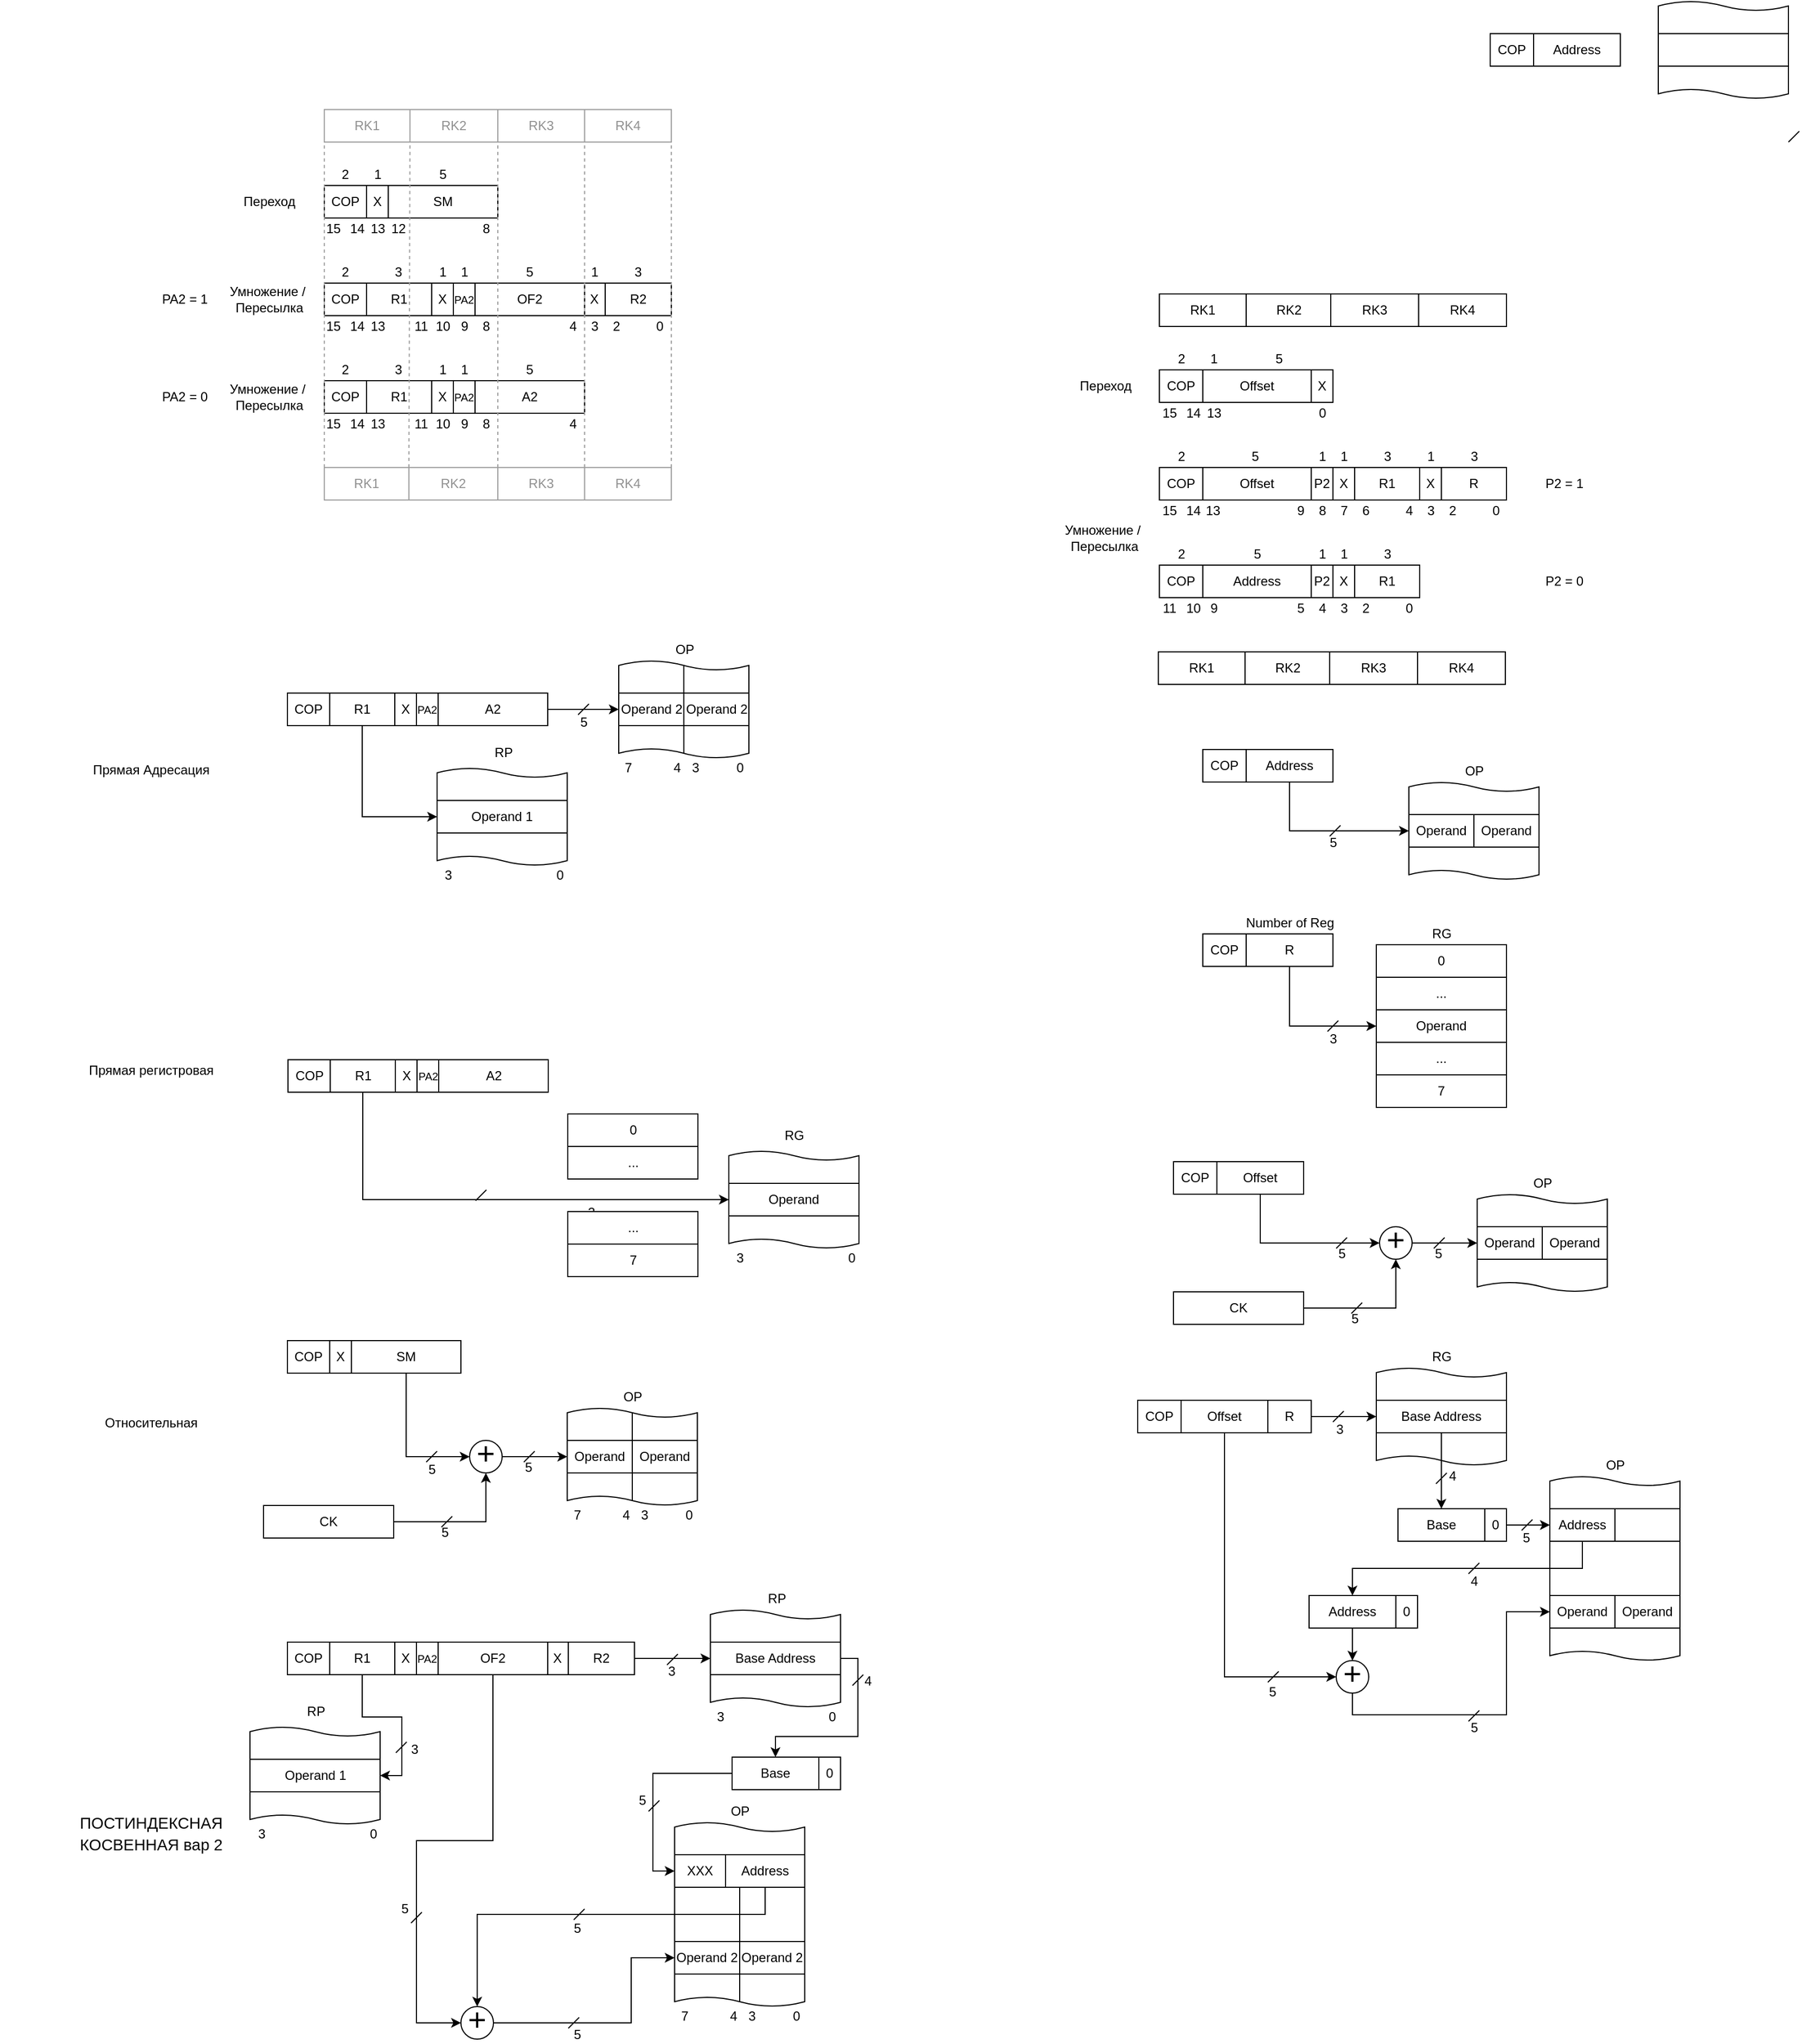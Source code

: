 <mxfile version="12.6.5" type="device"><diagram id="CpbY82kbBB64l03O4y1K" name="Page-1"><mxGraphModel dx="2263" dy="700" grid="0" gridSize="10" guides="1" tooltips="1" connect="1" arrows="1" fold="1" page="1" pageScale="1" pageWidth="827" pageHeight="1169" math="0" shadow="0"><root><mxCell id="0"/><mxCell id="1" parent="0"/><mxCell id="ygVRB9yMeKCp6Zr5hYPU-1" value="" style="shape=document;whiteSpace=wrap;html=1;boundedLbl=1;flipH=1;" parent="1" vertex="1"><mxGeometry x="430" y="810" width="120" height="30" as="geometry"/></mxCell><mxCell id="ygVRB9yMeKCp6Zr5hYPU-3" value="" style="shape=document;whiteSpace=wrap;html=1;boundedLbl=1;rotation=-180;flipH=1;" parent="1" vertex="1"><mxGeometry x="430" y="750" width="120" height="30" as="geometry"/></mxCell><mxCell id="ygVRB9yMeKCp6Zr5hYPU-4" value="" style="shape=document;whiteSpace=wrap;html=1;boundedLbl=1;flipH=1;" parent="1" vertex="1"><mxGeometry x="660" y="90" width="120" height="30" as="geometry"/></mxCell><mxCell id="ygVRB9yMeKCp6Zr5hYPU-5" value="" style="rounded=0;whiteSpace=wrap;html=1;flipH=1;" parent="1" vertex="1"><mxGeometry x="660" y="60" width="120" height="30" as="geometry"/></mxCell><mxCell id="ygVRB9yMeKCp6Zr5hYPU-6" value="" style="shape=document;whiteSpace=wrap;html=1;boundedLbl=1;rotation=-180;flipH=1;" parent="1" vertex="1"><mxGeometry x="660" y="30" width="120" height="30" as="geometry"/></mxCell><mxCell id="ygVRB9yMeKCp6Zr5hYPU-11" style="edgeStyle=orthogonalEdgeStyle;rounded=0;orthogonalLoop=1;jettySize=auto;html=1;entryX=0;entryY=0.5;entryDx=0;entryDy=0;" parent="1" source="ygVRB9yMeKCp6Zr5hYPU-9" edge="1"><mxGeometry relative="1" as="geometry"><Array as="points"><mxPoint x="320" y="795"/></Array><mxPoint x="430" y="795" as="targetPoint"/></mxGeometry></mxCell><mxCell id="ygVRB9yMeKCp6Zr5hYPU-12" value="5" style="text;html=1;align=center;verticalAlign=middle;resizable=0;points=[];labelBackgroundColor=#ffffff;" parent="ygVRB9yMeKCp6Zr5hYPU-11" vertex="1" connectable="0"><mxGeometry x="0.123" y="-1" relative="1" as="geometry"><mxPoint x="-2" y="10" as="offset"/></mxGeometry></mxCell><mxCell id="ygVRB9yMeKCp6Zr5hYPU-9" value="Address" style="rounded=0;whiteSpace=wrap;html=1;" parent="1" vertex="1"><mxGeometry x="280" y="720" width="80" height="30" as="geometry"/></mxCell><mxCell id="ygVRB9yMeKCp6Zr5hYPU-10" value="COP" style="rounded=0;whiteSpace=wrap;html=1;" parent="1" vertex="1"><mxGeometry x="240" y="720" width="40" height="30" as="geometry"/></mxCell><mxCell id="ygVRB9yMeKCp6Zr5hYPU-13" value="" style="endArrow=none;html=1;" parent="1" edge="1"><mxGeometry width="50" height="50" relative="1" as="geometry"><mxPoint x="357" y="800" as="sourcePoint"/><mxPoint x="367" y="790" as="targetPoint"/></mxGeometry></mxCell><mxCell id="ygVRB9yMeKCp6Zr5hYPU-14" value="" style="endArrow=none;html=1;" parent="1" edge="1"><mxGeometry width="50" height="50" relative="1" as="geometry"><mxPoint x="780" y="160" as="sourcePoint"/><mxPoint x="790" y="150" as="targetPoint"/></mxGeometry></mxCell><mxCell id="ygVRB9yMeKCp6Zr5hYPU-15" value="Address" style="rounded=0;whiteSpace=wrap;html=1;" parent="1" vertex="1"><mxGeometry x="545" y="60" width="80" height="30" as="geometry"/></mxCell><mxCell id="ygVRB9yMeKCp6Zr5hYPU-16" value="COP" style="rounded=0;whiteSpace=wrap;html=1;" parent="1" vertex="1"><mxGeometry x="505" y="60" width="40" height="30" as="geometry"/></mxCell><mxCell id="ygVRB9yMeKCp6Zr5hYPU-17" value="OP" style="text;html=1;align=center;verticalAlign=middle;resizable=0;points=[];autosize=1;" parent="1" vertex="1"><mxGeometry x="475" y="730" width="30" height="20" as="geometry"/></mxCell><mxCell id="ygVRB9yMeKCp6Zr5hYPU-26" style="edgeStyle=orthogonalEdgeStyle;rounded=0;orthogonalLoop=1;jettySize=auto;html=1;exitX=0.5;exitY=1;exitDx=0;exitDy=0;entryX=0;entryY=0.5;entryDx=0;entryDy=0;" parent="1" source="ygVRB9yMeKCp6Zr5hYPU-18" target="ygVRB9yMeKCp6Zr5hYPU-23" edge="1"><mxGeometry relative="1" as="geometry"/></mxCell><mxCell id="ygVRB9yMeKCp6Zr5hYPU-28" value="3" style="text;html=1;align=center;verticalAlign=middle;resizable=0;points=[];labelBackgroundColor=#ffffff;" parent="ygVRB9yMeKCp6Zr5hYPU-26" vertex="1" connectable="0"><mxGeometry x="0.422" y="-2" relative="1" as="geometry"><mxPoint x="-1" y="10" as="offset"/></mxGeometry></mxCell><mxCell id="ygVRB9yMeKCp6Zr5hYPU-18" value="R" style="rounded=0;whiteSpace=wrap;html=1;" parent="1" vertex="1"><mxGeometry x="280" y="890" width="80" height="30" as="geometry"/></mxCell><mxCell id="ygVRB9yMeKCp6Zr5hYPU-19" value="COP" style="rounded=0;whiteSpace=wrap;html=1;" parent="1" vertex="1"><mxGeometry x="240" y="890" width="40" height="30" as="geometry"/></mxCell><mxCell id="ygVRB9yMeKCp6Zr5hYPU-20" value="Number of Reg" style="text;html=1;align=center;verticalAlign=middle;resizable=0;points=[];autosize=1;" parent="1" vertex="1"><mxGeometry x="270" y="870" width="100" height="20" as="geometry"/></mxCell><mxCell id="ygVRB9yMeKCp6Zr5hYPU-21" value="0" style="rounded=0;whiteSpace=wrap;html=1;flipH=1;" parent="1" vertex="1"><mxGeometry x="400" y="900" width="120" height="30" as="geometry"/></mxCell><mxCell id="ygVRB9yMeKCp6Zr5hYPU-22" value="..." style="rounded=0;whiteSpace=wrap;html=1;flipH=1;" parent="1" vertex="1"><mxGeometry x="400" y="930" width="120" height="30" as="geometry"/></mxCell><mxCell id="ygVRB9yMeKCp6Zr5hYPU-23" value="Operand" style="rounded=0;whiteSpace=wrap;html=1;flipH=1;" parent="1" vertex="1"><mxGeometry x="400" y="960" width="120" height="30" as="geometry"/></mxCell><mxCell id="ygVRB9yMeKCp6Zr5hYPU-24" value="..." style="rounded=0;whiteSpace=wrap;html=1;flipH=1;" parent="1" vertex="1"><mxGeometry x="400" y="990" width="120" height="30" as="geometry"/></mxCell><mxCell id="ygVRB9yMeKCp6Zr5hYPU-25" value="7" style="rounded=0;whiteSpace=wrap;html=1;flipH=1;" parent="1" vertex="1"><mxGeometry x="400" y="1020" width="120" height="30" as="geometry"/></mxCell><mxCell id="ygVRB9yMeKCp6Zr5hYPU-27" value="RG" style="text;html=1;align=center;verticalAlign=middle;resizable=0;points=[];autosize=1;" parent="1" vertex="1"><mxGeometry x="445" y="880" width="30" height="20" as="geometry"/></mxCell><mxCell id="ygVRB9yMeKCp6Zr5hYPU-29" value="" style="endArrow=none;html=1;" parent="1" edge="1"><mxGeometry width="50" height="50" relative="1" as="geometry"><mxPoint x="355" y="980" as="sourcePoint"/><mxPoint x="365" y="970" as="targetPoint"/></mxGeometry></mxCell><mxCell id="ygVRB9yMeKCp6Zr5hYPU-30" value="Offset" style="rounded=0;whiteSpace=wrap;html=1;" parent="1" vertex="1"><mxGeometry x="253" y="1100" width="80" height="30" as="geometry"/></mxCell><mxCell id="ygVRB9yMeKCp6Zr5hYPU-31" value="COP" style="rounded=0;whiteSpace=wrap;html=1;" parent="1" vertex="1"><mxGeometry x="213" y="1100" width="40" height="30" as="geometry"/></mxCell><mxCell id="ygVRB9yMeKCp6Zr5hYPU-35" style="edgeStyle=orthogonalEdgeStyle;rounded=0;orthogonalLoop=1;jettySize=auto;html=1;exitX=1;exitY=0.5;exitDx=0;exitDy=0;entryX=0.5;entryY=1;entryDx=0;entryDy=0;" parent="1" source="ygVRB9yMeKCp6Zr5hYPU-32" target="ygVRB9yMeKCp6Zr5hYPU-34" edge="1"><mxGeometry relative="1" as="geometry"/></mxCell><mxCell id="ygVRB9yMeKCp6Zr5hYPU-45" value="5" style="text;html=1;align=center;verticalAlign=middle;resizable=0;points=[];labelBackgroundColor=#ffffff;" parent="ygVRB9yMeKCp6Zr5hYPU-35" vertex="1" connectable="0"><mxGeometry x="-0.277" y="-2" relative="1" as="geometry"><mxPoint y="8" as="offset"/></mxGeometry></mxCell><mxCell id="ygVRB9yMeKCp6Zr5hYPU-32" value="CK" style="rounded=0;whiteSpace=wrap;html=1;flipH=1;" parent="1" vertex="1"><mxGeometry x="213" y="1220" width="120" height="30" as="geometry"/></mxCell><mxCell id="ygVRB9yMeKCp6Zr5hYPU-36" style="edgeStyle=orthogonalEdgeStyle;rounded=0;orthogonalLoop=1;jettySize=auto;html=1;exitX=0.5;exitY=1;exitDx=0;exitDy=0;entryX=0;entryY=0.5;entryDx=0;entryDy=0;" parent="1" source="ygVRB9yMeKCp6Zr5hYPU-30" target="ygVRB9yMeKCp6Zr5hYPU-34" edge="1"><mxGeometry relative="1" as="geometry"><mxPoint x="333" y="1175" as="sourcePoint"/></mxGeometry></mxCell><mxCell id="ygVRB9yMeKCp6Zr5hYPU-47" value="5" style="text;html=1;align=center;verticalAlign=middle;resizable=0;points=[];labelBackgroundColor=#ffffff;" parent="ygVRB9yMeKCp6Zr5hYPU-36" vertex="1" connectable="0"><mxGeometry x="-0.057" y="-1" relative="1" as="geometry"><mxPoint x="47" y="9" as="offset"/></mxGeometry></mxCell><mxCell id="ygVRB9yMeKCp6Zr5hYPU-41" style="edgeStyle=orthogonalEdgeStyle;rounded=0;orthogonalLoop=1;jettySize=auto;html=1;exitX=1;exitY=0.5;exitDx=0;exitDy=0;entryX=0;entryY=0.5;entryDx=0;entryDy=0;" parent="1" source="ygVRB9yMeKCp6Zr5hYPU-34" edge="1"><mxGeometry relative="1" as="geometry"><mxPoint x="493" y="1175" as="targetPoint"/></mxGeometry></mxCell><mxCell id="ygVRB9yMeKCp6Zr5hYPU-43" value="5" style="text;html=1;align=center;verticalAlign=middle;resizable=0;points=[];labelBackgroundColor=#ffffff;" parent="ygVRB9yMeKCp6Zr5hYPU-41" vertex="1" connectable="0"><mxGeometry x="-0.267" y="-1" relative="1" as="geometry"><mxPoint x="2" y="9" as="offset"/></mxGeometry></mxCell><mxCell id="ygVRB9yMeKCp6Zr5hYPU-34" value="&lt;font style=&quot;font-size: 29px&quot; face=&quot;Courier New&quot;&gt;+&lt;/font&gt;" style="ellipse;whiteSpace=wrap;html=1;aspect=fixed;align=center;verticalAlign=middle;horizontal=1;" parent="1" vertex="1"><mxGeometry x="403" y="1160" width="30" height="30" as="geometry"/></mxCell><mxCell id="ygVRB9yMeKCp6Zr5hYPU-38" value="" style="shape=document;whiteSpace=wrap;html=1;boundedLbl=1;flipH=1;" parent="1" vertex="1"><mxGeometry x="493" y="1190" width="120" height="30" as="geometry"/></mxCell><mxCell id="ygVRB9yMeKCp6Zr5hYPU-40" value="" style="shape=document;whiteSpace=wrap;html=1;boundedLbl=1;rotation=-180;flipH=1;" parent="1" vertex="1"><mxGeometry x="493" y="1130" width="120" height="30" as="geometry"/></mxCell><mxCell id="ygVRB9yMeKCp6Zr5hYPU-44" value="" style="endArrow=none;html=1;" parent="1" edge="1"><mxGeometry width="50" height="50" relative="1" as="geometry"><mxPoint x="453" y="1180" as="sourcePoint"/><mxPoint x="463" y="1170" as="targetPoint"/></mxGeometry></mxCell><mxCell id="ygVRB9yMeKCp6Zr5hYPU-46" value="" style="endArrow=none;html=1;" parent="1" edge="1"><mxGeometry width="50" height="50" relative="1" as="geometry"><mxPoint x="377" y="1240" as="sourcePoint"/><mxPoint x="387" y="1230" as="targetPoint"/></mxGeometry></mxCell><mxCell id="ygVRB9yMeKCp6Zr5hYPU-48" value="" style="endArrow=none;html=1;" parent="1" edge="1"><mxGeometry width="50" height="50" relative="1" as="geometry"><mxPoint x="363" y="1180" as="sourcePoint"/><mxPoint x="373" y="1170" as="targetPoint"/></mxGeometry></mxCell><mxCell id="ygVRB9yMeKCp6Zr5hYPU-49" value="OP" style="text;html=1;align=center;verticalAlign=middle;resizable=0;points=[];autosize=1;" parent="1" vertex="1"><mxGeometry x="538" y="1110" width="30" height="20" as="geometry"/></mxCell><mxCell id="ygVRB9yMeKCp6Zr5hYPU-50" value="Offset" style="rounded=0;whiteSpace=wrap;html=1;" parent="1" vertex="1"><mxGeometry x="220" y="1320" width="80" height="30" as="geometry"/></mxCell><mxCell id="ygVRB9yMeKCp6Zr5hYPU-51" value="COP" style="rounded=0;whiteSpace=wrap;html=1;" parent="1" vertex="1"><mxGeometry x="180" y="1320" width="40" height="30" as="geometry"/></mxCell><mxCell id="ygVRB9yMeKCp6Zr5hYPU-55" style="edgeStyle=orthogonalEdgeStyle;rounded=0;orthogonalLoop=1;jettySize=auto;html=1;exitX=0.5;exitY=1;exitDx=0;exitDy=0;entryX=0;entryY=0.5;entryDx=0;entryDy=0;" parent="1" source="ygVRB9yMeKCp6Zr5hYPU-50" target="ygVRB9yMeKCp6Zr5hYPU-59" edge="1"><mxGeometry relative="1" as="geometry"><mxPoint x="350" y="1435" as="sourcePoint"/></mxGeometry></mxCell><mxCell id="ygVRB9yMeKCp6Zr5hYPU-56" value="5" style="text;html=1;align=center;verticalAlign=middle;resizable=0;points=[];labelBackgroundColor=#ffffff;" parent="ygVRB9yMeKCp6Zr5hYPU-55" vertex="1" connectable="0"><mxGeometry x="-0.057" y="-1" relative="1" as="geometry"><mxPoint x="45" y="84" as="offset"/></mxGeometry></mxCell><mxCell id="ygVRB9yMeKCp6Zr5hYPU-57" style="edgeStyle=orthogonalEdgeStyle;rounded=0;orthogonalLoop=1;jettySize=auto;html=1;exitX=0.5;exitY=1;exitDx=0;exitDy=0;entryX=0;entryY=0.5;entryDx=0;entryDy=0;" parent="1" source="ygVRB9yMeKCp6Zr5hYPU-59" target="ygVRB9yMeKCp6Zr5hYPU-61" edge="1"><mxGeometry relative="1" as="geometry"><mxPoint x="558" y="1525" as="targetPoint"/><Array as="points"><mxPoint x="378" y="1610"/><mxPoint x="520" y="1610"/><mxPoint x="520" y="1515"/></Array></mxGeometry></mxCell><mxCell id="ygVRB9yMeKCp6Zr5hYPU-58" value="5" style="text;html=1;align=center;verticalAlign=middle;resizable=0;points=[];labelBackgroundColor=#ffffff;" parent="ygVRB9yMeKCp6Zr5hYPU-57" vertex="1" connectable="0"><mxGeometry x="-0.267" y="-1" relative="1" as="geometry"><mxPoint x="23" y="11" as="offset"/></mxGeometry></mxCell><mxCell id="ygVRB9yMeKCp6Zr5hYPU-59" value="&lt;font style=&quot;font-size: 29px&quot; face=&quot;Courier New&quot;&gt;+&lt;/font&gt;" style="ellipse;whiteSpace=wrap;html=1;aspect=fixed;align=center;verticalAlign=middle;horizontal=1;" parent="1" vertex="1"><mxGeometry x="363" y="1560" width="30" height="30" as="geometry"/></mxCell><mxCell id="ygVRB9yMeKCp6Zr5hYPU-60" value="" style="shape=document;whiteSpace=wrap;html=1;boundedLbl=1;flipH=1;" parent="1" vertex="1"><mxGeometry x="560" y="1530" width="120" height="30" as="geometry"/></mxCell><mxCell id="ygVRB9yMeKCp6Zr5hYPU-61" value="Operand" style="rounded=0;whiteSpace=wrap;html=1;flipH=1;" parent="1" vertex="1"><mxGeometry x="560" y="1500" width="60" height="30" as="geometry"/></mxCell><mxCell id="ygVRB9yMeKCp6Zr5hYPU-62" value="" style="shape=document;whiteSpace=wrap;html=1;boundedLbl=1;rotation=-180;flipH=1;" parent="1" vertex="1"><mxGeometry x="560" y="1390" width="120" height="30" as="geometry"/></mxCell><mxCell id="ygVRB9yMeKCp6Zr5hYPU-63" value="" style="endArrow=none;html=1;" parent="1" edge="1"><mxGeometry width="50" height="50" relative="1" as="geometry"><mxPoint x="485" y="1616" as="sourcePoint"/><mxPoint x="495" y="1606" as="targetPoint"/></mxGeometry></mxCell><mxCell id="ygVRB9yMeKCp6Zr5hYPU-65" value="" style="endArrow=none;html=1;" parent="1" edge="1"><mxGeometry width="50" height="50" relative="1" as="geometry"><mxPoint x="300" y="1580" as="sourcePoint"/><mxPoint x="310" y="1570" as="targetPoint"/></mxGeometry></mxCell><mxCell id="ygVRB9yMeKCp6Zr5hYPU-66" value="OP" style="text;html=1;align=center;verticalAlign=middle;resizable=0;points=[];autosize=1;" parent="1" vertex="1"><mxGeometry x="605" y="1370" width="30" height="20" as="geometry"/></mxCell><mxCell id="ygVRB9yMeKCp6Zr5hYPU-67" value="" style="rounded=0;whiteSpace=wrap;html=1;flipH=1;" parent="1" vertex="1"><mxGeometry x="560" y="1450" width="120" height="50" as="geometry"/></mxCell><mxCell id="ygVRB9yMeKCp6Zr5hYPU-72" style="edgeStyle=orthogonalEdgeStyle;rounded=0;orthogonalLoop=1;jettySize=auto;html=1;exitX=0.5;exitY=1;exitDx=0;exitDy=0;entryX=0.5;entryY=0;entryDx=0;entryDy=0;" parent="1" source="ygVRB9yMeKCp6Zr5hYPU-68" target="-Ta6bofOSThN-GpxtYm3-1" edge="1"><mxGeometry relative="1" as="geometry"><Array as="points"><mxPoint x="590" y="1475"/><mxPoint x="378" y="1475"/></Array></mxGeometry></mxCell><mxCell id="ygVRB9yMeKCp6Zr5hYPU-74" value="4" style="text;html=1;align=center;verticalAlign=middle;resizable=0;points=[];labelBackgroundColor=#ffffff;" parent="ygVRB9yMeKCp6Zr5hYPU-72" vertex="1" connectable="0"><mxGeometry x="0.446" y="-1" relative="1" as="geometry"><mxPoint x="64" y="13" as="offset"/></mxGeometry></mxCell><mxCell id="ygVRB9yMeKCp6Zr5hYPU-68" value="Address" style="rounded=0;whiteSpace=wrap;html=1;flipH=1;" parent="1" vertex="1"><mxGeometry x="560" y="1420" width="60" height="30" as="geometry"/></mxCell><mxCell id="ygVRB9yMeKCp6Zr5hYPU-69" value="" style="shape=document;whiteSpace=wrap;html=1;boundedLbl=1;flipH=1;" parent="1" vertex="1"><mxGeometry x="400" y="1350" width="120" height="30" as="geometry"/></mxCell><mxCell id="ygVRB9yMeKCp6Zr5hYPU-70" value="Base Address" style="rounded=0;whiteSpace=wrap;html=1;flipH=1;" parent="1" vertex="1"><mxGeometry x="400" y="1320" width="120" height="30" as="geometry"/></mxCell><mxCell id="ygVRB9yMeKCp6Zr5hYPU-71" value="" style="shape=document;whiteSpace=wrap;html=1;boundedLbl=1;rotation=-180;flipH=1;" parent="1" vertex="1"><mxGeometry x="400" y="1290" width="120" height="30" as="geometry"/></mxCell><mxCell id="ygVRB9yMeKCp6Zr5hYPU-73" value="" style="endArrow=none;html=1;" parent="1" edge="1"><mxGeometry width="50" height="50" relative="1" as="geometry"><mxPoint x="485" y="1480" as="sourcePoint"/><mxPoint x="495" y="1470" as="targetPoint"/></mxGeometry></mxCell><mxCell id="ygVRB9yMeKCp6Zr5hYPU-76" style="edgeStyle=orthogonalEdgeStyle;rounded=0;orthogonalLoop=1;jettySize=auto;html=1;exitX=1;exitY=0.5;exitDx=0;exitDy=0;entryX=0;entryY=0.5;entryDx=0;entryDy=0;" parent="1" source="ygVRB9yMeKCp6Zr5hYPU-75" target="ygVRB9yMeKCp6Zr5hYPU-70" edge="1"><mxGeometry relative="1" as="geometry"/></mxCell><mxCell id="ygVRB9yMeKCp6Zr5hYPU-90" value="3" style="text;html=1;align=center;verticalAlign=middle;resizable=0;points=[];labelBackgroundColor=#ffffff;" parent="ygVRB9yMeKCp6Zr5hYPU-76" vertex="1" connectable="0"><mxGeometry x="-0.267" y="4" relative="1" as="geometry"><mxPoint x="4" y="16" as="offset"/></mxGeometry></mxCell><mxCell id="ygVRB9yMeKCp6Zr5hYPU-75" value="R" style="rounded=0;whiteSpace=wrap;html=1;" parent="1" vertex="1"><mxGeometry x="300" y="1320" width="40" height="30" as="geometry"/></mxCell><mxCell id="ygVRB9yMeKCp6Zr5hYPU-79" value="Base" style="rounded=0;whiteSpace=wrap;html=1;" parent="1" vertex="1"><mxGeometry x="420" y="1420" width="80" height="30" as="geometry"/></mxCell><mxCell id="ygVRB9yMeKCp6Zr5hYPU-84" style="edgeStyle=orthogonalEdgeStyle;rounded=0;orthogonalLoop=1;jettySize=auto;html=1;exitX=1;exitY=0.5;exitDx=0;exitDy=0;entryX=0;entryY=0.5;entryDx=0;entryDy=0;" parent="1" source="ygVRB9yMeKCp6Zr5hYPU-80" target="ygVRB9yMeKCp6Zr5hYPU-68" edge="1"><mxGeometry relative="1" as="geometry"/></mxCell><mxCell id="ygVRB9yMeKCp6Zr5hYPU-86" value="5" style="text;html=1;align=center;verticalAlign=middle;resizable=0;points=[];labelBackgroundColor=#ffffff;" parent="ygVRB9yMeKCp6Zr5hYPU-84" vertex="1" connectable="0"><mxGeometry x="-0.15" y="1" relative="1" as="geometry"><mxPoint x="1" y="13" as="offset"/></mxGeometry></mxCell><mxCell id="ygVRB9yMeKCp6Zr5hYPU-80" value="0" style="rounded=0;whiteSpace=wrap;html=1;" parent="1" vertex="1"><mxGeometry x="500" y="1420" width="20" height="30" as="geometry"/></mxCell><mxCell id="ygVRB9yMeKCp6Zr5hYPU-81" style="edgeStyle=orthogonalEdgeStyle;rounded=0;orthogonalLoop=1;jettySize=auto;html=1;exitX=0.5;exitY=0;exitDx=0;exitDy=0;entryX=0.5;entryY=0;entryDx=0;entryDy=0;" parent="1" source="ygVRB9yMeKCp6Zr5hYPU-69" target="ygVRB9yMeKCp6Zr5hYPU-79" edge="1"><mxGeometry relative="1" as="geometry"><Array as="points"><mxPoint x="460" y="1365"/><mxPoint x="460" y="1365"/></Array></mxGeometry></mxCell><mxCell id="ygVRB9yMeKCp6Zr5hYPU-85" value="4" style="text;html=1;align=center;verticalAlign=middle;resizable=0;points=[];labelBackgroundColor=#ffffff;" parent="ygVRB9yMeKCp6Zr5hYPU-81" vertex="1" connectable="0"><mxGeometry x="0.114" y="-2" relative="1" as="geometry"><mxPoint x="12" y="1" as="offset"/></mxGeometry></mxCell><mxCell id="ygVRB9yMeKCp6Zr5hYPU-87" value="" style="endArrow=none;html=1;" parent="1" edge="1"><mxGeometry width="50" height="50" relative="1" as="geometry"><mxPoint x="455" y="1397" as="sourcePoint"/><mxPoint x="465" y="1387" as="targetPoint"/></mxGeometry></mxCell><mxCell id="ygVRB9yMeKCp6Zr5hYPU-88" value="" style="endArrow=none;html=1;" parent="1" edge="1"><mxGeometry width="50" height="50" relative="1" as="geometry"><mxPoint x="534" y="1440" as="sourcePoint"/><mxPoint x="544" y="1430" as="targetPoint"/></mxGeometry></mxCell><mxCell id="ygVRB9yMeKCp6Zr5hYPU-89" value="RG" style="text;html=1;align=center;verticalAlign=middle;resizable=0;points=[];autosize=1;" parent="1" vertex="1"><mxGeometry x="445" y="1270" width="30" height="20" as="geometry"/></mxCell><mxCell id="ygVRB9yMeKCp6Zr5hYPU-91" value="" style="endArrow=none;html=1;" parent="1" edge="1"><mxGeometry width="50" height="50" relative="1" as="geometry"><mxPoint x="360" y="1340" as="sourcePoint"/><mxPoint x="370" y="1330" as="targetPoint"/></mxGeometry></mxCell><mxCell id="ygVRB9yMeKCp6Zr5hYPU-92" value="COP" style="rounded=0;whiteSpace=wrap;html=1;" parent="1" vertex="1"><mxGeometry x="200" y="460" width="40" height="30" as="geometry"/></mxCell><mxCell id="ygVRB9yMeKCp6Zr5hYPU-93" value="R1" style="rounded=0;whiteSpace=wrap;html=1;" parent="1" vertex="1"><mxGeometry x="380" y="460" width="60" height="30" as="geometry"/></mxCell><mxCell id="ygVRB9yMeKCp6Zr5hYPU-94" value="2" style="text;html=1;align=center;verticalAlign=middle;resizable=0;points=[];autosize=1;" parent="1" vertex="1"><mxGeometry x="210" y="440" width="20" height="20" as="geometry"/></mxCell><mxCell id="ygVRB9yMeKCp6Zr5hYPU-95" value="3" style="text;html=1;align=center;verticalAlign=middle;resizable=0;points=[];autosize=1;" parent="1" vertex="1"><mxGeometry x="400" y="440" width="20" height="20" as="geometry"/></mxCell><mxCell id="ygVRB9yMeKCp6Zr5hYPU-96" value="P2" style="rounded=0;whiteSpace=wrap;html=1;" parent="1" vertex="1"><mxGeometry x="340" y="460" width="20" height="30" as="geometry"/></mxCell><mxCell id="ygVRB9yMeKCp6Zr5hYPU-97" value="1" style="text;html=1;align=center;verticalAlign=middle;resizable=0;points=[];autosize=1;" parent="1" vertex="1"><mxGeometry x="360" y="440" width="20" height="20" as="geometry"/></mxCell><mxCell id="ygVRB9yMeKCp6Zr5hYPU-98" value="X" style="rounded=0;whiteSpace=wrap;html=1;" parent="1" vertex="1"><mxGeometry x="440" y="460" width="20" height="30" as="geometry"/></mxCell><mxCell id="ygVRB9yMeKCp6Zr5hYPU-99" value="1" style="text;html=1;align=center;verticalAlign=middle;resizable=0;points=[];autosize=1;" parent="1" vertex="1"><mxGeometry x="340" y="440" width="20" height="20" as="geometry"/></mxCell><mxCell id="ygVRB9yMeKCp6Zr5hYPU-100" value="Offset" style="rounded=0;whiteSpace=wrap;html=1;" parent="1" vertex="1"><mxGeometry x="240" y="460" width="100" height="30" as="geometry"/></mxCell><mxCell id="ygVRB9yMeKCp6Zr5hYPU-103" value="5" style="text;html=1;align=center;verticalAlign=middle;resizable=0;points=[];autosize=1;" parent="1" vertex="1"><mxGeometry x="278" y="440" width="20" height="20" as="geometry"/></mxCell><mxCell id="ygVRB9yMeKCp6Zr5hYPU-105" value="R" style="rounded=0;whiteSpace=wrap;html=1;" parent="1" vertex="1"><mxGeometry x="460" y="460" width="60" height="30" as="geometry"/></mxCell><mxCell id="ygVRB9yMeKCp6Zr5hYPU-106" value="3" style="text;html=1;align=center;verticalAlign=middle;resizable=0;points=[];autosize=1;" parent="1" vertex="1"><mxGeometry x="480" y="440" width="20" height="20" as="geometry"/></mxCell><mxCell id="ygVRB9yMeKCp6Zr5hYPU-107" value="0" style="text;html=1;align=center;verticalAlign=middle;resizable=0;points=[];autosize=1;" parent="1" vertex="1"><mxGeometry x="500" y="490" width="20" height="20" as="geometry"/></mxCell><mxCell id="ygVRB9yMeKCp6Zr5hYPU-108" value="2" style="text;html=1;align=center;verticalAlign=middle;resizable=0;points=[];autosize=1;" parent="1" vertex="1"><mxGeometry x="460" y="490" width="20" height="20" as="geometry"/></mxCell><mxCell id="ygVRB9yMeKCp6Zr5hYPU-109" value="3" style="text;html=1;align=center;verticalAlign=middle;resizable=0;points=[];autosize=1;" parent="1" vertex="1"><mxGeometry x="440" y="490" width="20" height="20" as="geometry"/></mxCell><mxCell id="ygVRB9yMeKCp6Zr5hYPU-110" value="7" style="text;html=1;align=center;verticalAlign=middle;resizable=0;points=[];autosize=1;" parent="1" vertex="1"><mxGeometry x="360" y="490" width="20" height="20" as="geometry"/></mxCell><mxCell id="ygVRB9yMeKCp6Zr5hYPU-111" value="8" style="text;html=1;align=center;verticalAlign=middle;resizable=0;points=[];autosize=1;" parent="1" vertex="1"><mxGeometry x="340" y="490" width="20" height="20" as="geometry"/></mxCell><mxCell id="ygVRB9yMeKCp6Zr5hYPU-112" value="9" style="text;html=1;align=center;verticalAlign=middle;resizable=0;points=[];autosize=1;" parent="1" vertex="1"><mxGeometry x="320" y="490" width="20" height="20" as="geometry"/></mxCell><mxCell id="ygVRB9yMeKCp6Zr5hYPU-115" value="13" style="text;html=1;align=center;verticalAlign=middle;resizable=0;points=[];autosize=1;" parent="1" vertex="1"><mxGeometry x="234" y="490" width="30" height="20" as="geometry"/></mxCell><mxCell id="ygVRB9yMeKCp6Zr5hYPU-116" value="14" style="text;html=1;align=center;verticalAlign=middle;resizable=0;points=[];autosize=1;" parent="1" vertex="1"><mxGeometry x="216" y="490" width="30" height="20" as="geometry"/></mxCell><mxCell id="ygVRB9yMeKCp6Zr5hYPU-117" value="15" style="text;html=1;align=center;verticalAlign=middle;resizable=0;points=[];autosize=1;" parent="1" vertex="1"><mxGeometry x="194" y="490" width="30" height="20" as="geometry"/></mxCell><mxCell id="ygVRB9yMeKCp6Zr5hYPU-118" value="COP" style="rounded=0;whiteSpace=wrap;html=1;" parent="1" vertex="1"><mxGeometry x="200" y="550" width="40" height="30" as="geometry"/></mxCell><mxCell id="ygVRB9yMeKCp6Zr5hYPU-119" value="R1" style="rounded=0;whiteSpace=wrap;html=1;" parent="1" vertex="1"><mxGeometry x="380" y="550" width="60" height="30" as="geometry"/></mxCell><mxCell id="ygVRB9yMeKCp6Zr5hYPU-120" value="P2" style="rounded=0;whiteSpace=wrap;html=1;" parent="1" vertex="1"><mxGeometry x="340" y="550" width="20" height="30" as="geometry"/></mxCell><mxCell id="ygVRB9yMeKCp6Zr5hYPU-121" value="Address" style="rounded=0;whiteSpace=wrap;html=1;" parent="1" vertex="1"><mxGeometry x="240" y="550" width="100" height="30" as="geometry"/></mxCell><mxCell id="ygVRB9yMeKCp6Zr5hYPU-122" value="0" style="text;html=1;align=center;verticalAlign=middle;resizable=0;points=[];autosize=1;" parent="1" vertex="1"><mxGeometry x="420" y="580" width="20" height="20" as="geometry"/></mxCell><mxCell id="ygVRB9yMeKCp6Zr5hYPU-123" value="4" style="text;html=1;align=center;verticalAlign=middle;resizable=0;points=[];autosize=1;" parent="1" vertex="1"><mxGeometry x="340" y="580" width="20" height="20" as="geometry"/></mxCell><mxCell id="ygVRB9yMeKCp6Zr5hYPU-124" value="5" style="text;html=1;align=center;verticalAlign=middle;resizable=0;points=[];autosize=1;" parent="1" vertex="1"><mxGeometry x="320" y="580" width="20" height="20" as="geometry"/></mxCell><mxCell id="ygVRB9yMeKCp6Zr5hYPU-125" value="2" style="text;html=1;align=center;verticalAlign=middle;resizable=0;points=[];autosize=1;" parent="1" vertex="1"><mxGeometry x="380" y="580" width="20" height="20" as="geometry"/></mxCell><mxCell id="ygVRB9yMeKCp6Zr5hYPU-127" value="9" style="text;html=1;align=center;verticalAlign=middle;resizable=0;points=[];autosize=1;" parent="1" vertex="1"><mxGeometry x="240" y="580" width="20" height="20" as="geometry"/></mxCell><mxCell id="ygVRB9yMeKCp6Zr5hYPU-128" value="10" style="text;html=1;align=center;verticalAlign=middle;resizable=0;points=[];autosize=1;" parent="1" vertex="1"><mxGeometry x="216" y="580" width="30" height="20" as="geometry"/></mxCell><mxCell id="ygVRB9yMeKCp6Zr5hYPU-129" value="X" style="rounded=0;whiteSpace=wrap;html=1;" parent="1" vertex="1"><mxGeometry x="360" y="550" width="20" height="30" as="geometry"/></mxCell><mxCell id="ygVRB9yMeKCp6Zr5hYPU-130" value="3" style="text;html=1;align=center;verticalAlign=middle;resizable=0;points=[];autosize=1;" parent="1" vertex="1"><mxGeometry x="360" y="580" width="20" height="20" as="geometry"/></mxCell><mxCell id="ygVRB9yMeKCp6Zr5hYPU-134" value="11" style="text;html=1;align=center;verticalAlign=middle;resizable=0;points=[];autosize=1;" parent="1" vertex="1"><mxGeometry x="194" y="580" width="30" height="20" as="geometry"/></mxCell><mxCell id="ygVRB9yMeKCp6Zr5hYPU-135" value="5" style="text;html=1;align=center;verticalAlign=middle;resizable=0;points=[];autosize=1;" parent="1" vertex="1"><mxGeometry x="280" y="530" width="20" height="20" as="geometry"/></mxCell><mxCell id="ygVRB9yMeKCp6Zr5hYPU-136" value="1" style="text;html=1;align=center;verticalAlign=middle;resizable=0;points=[];autosize=1;" parent="1" vertex="1"><mxGeometry x="340" y="530" width="20" height="20" as="geometry"/></mxCell><mxCell id="ygVRB9yMeKCp6Zr5hYPU-137" value="1" style="text;html=1;align=center;verticalAlign=middle;resizable=0;points=[];autosize=1;" parent="1" vertex="1"><mxGeometry x="360" y="530" width="20" height="20" as="geometry"/></mxCell><mxCell id="ygVRB9yMeKCp6Zr5hYPU-138" value="3" style="text;html=1;align=center;verticalAlign=middle;resizable=0;points=[];autosize=1;" parent="1" vertex="1"><mxGeometry x="400" y="530" width="20" height="20" as="geometry"/></mxCell><mxCell id="ygVRB9yMeKCp6Zr5hYPU-139" value="2" style="text;html=1;align=center;verticalAlign=middle;resizable=0;points=[];autosize=1;" parent="1" vertex="1"><mxGeometry x="210" y="530" width="20" height="20" as="geometry"/></mxCell><mxCell id="ygVRB9yMeKCp6Zr5hYPU-140" value="COP" style="rounded=0;whiteSpace=wrap;html=1;" parent="1" vertex="1"><mxGeometry x="200" y="370" width="40" height="30" as="geometry"/></mxCell><mxCell id="ygVRB9yMeKCp6Zr5hYPU-143" value="Offset" style="rounded=0;whiteSpace=wrap;html=1;" parent="1" vertex="1"><mxGeometry x="240" y="370" width="100" height="30" as="geometry"/></mxCell><mxCell id="ygVRB9yMeKCp6Zr5hYPU-144" value="0" style="text;html=1;align=center;verticalAlign=middle;resizable=0;points=[];autosize=1;" parent="1" vertex="1"><mxGeometry x="340" y="400" width="20" height="20" as="geometry"/></mxCell><mxCell id="ygVRB9yMeKCp6Zr5hYPU-146" value="13" style="text;html=1;align=center;verticalAlign=middle;resizable=0;points=[];autosize=1;" parent="1" vertex="1"><mxGeometry x="235" y="400" width="30" height="20" as="geometry"/></mxCell><mxCell id="ygVRB9yMeKCp6Zr5hYPU-147" value="14" style="text;html=1;align=center;verticalAlign=middle;resizable=0;points=[];autosize=1;" parent="1" vertex="1"><mxGeometry x="216" y="400" width="30" height="20" as="geometry"/></mxCell><mxCell id="ygVRB9yMeKCp6Zr5hYPU-150" value="X" style="rounded=0;whiteSpace=wrap;html=1;" parent="1" vertex="1"><mxGeometry x="340" y="370" width="20" height="30" as="geometry"/></mxCell><mxCell id="ygVRB9yMeKCp6Zr5hYPU-151" value="15" style="text;html=1;align=center;verticalAlign=middle;resizable=0;points=[];autosize=1;" parent="1" vertex="1"><mxGeometry x="194" y="400" width="30" height="20" as="geometry"/></mxCell><mxCell id="ygVRB9yMeKCp6Zr5hYPU-153" value="5" style="text;html=1;align=center;verticalAlign=middle;resizable=0;points=[];autosize=1;" parent="1" vertex="1"><mxGeometry x="300" y="350" width="20" height="20" as="geometry"/></mxCell><mxCell id="ygVRB9yMeKCp6Zr5hYPU-154" value="1" style="text;html=1;align=center;verticalAlign=middle;resizable=0;points=[];autosize=1;" parent="1" vertex="1"><mxGeometry x="240" y="350" width="20" height="20" as="geometry"/></mxCell><mxCell id="ygVRB9yMeKCp6Zr5hYPU-157" value="2" style="text;html=1;align=center;verticalAlign=middle;resizable=0;points=[];autosize=1;" parent="1" vertex="1"><mxGeometry x="210" y="350" width="20" height="20" as="geometry"/></mxCell><mxCell id="ygVRB9yMeKCp6Zr5hYPU-159" value="6&lt;span style=&quot;color: rgba(0 , 0 , 0 , 0) ; font-family: monospace ; font-size: 0px&quot;&gt;%3CmxGraphModel%3E%3Croot%3E%3CmxCell%20id%3D%220%22%2F%3E%3CmxCell%20id%3D%221%22%20parent%3D%220%22%2F%3E%3CmxCell%20id%3D%222%22%20value%3D%227%22%20style%3D%22text%3Bhtml%3D1%3Balign%3Dcenter%3BverticalAlign%3Dmiddle%3Bresizable%3D0%3Bpoints%3D%5B%5D%3Bautosize%3D1%3B%22%20vertex%3D%221%22%20parent%3D%221%22%3E%3CmxGeometry%20x%3D%22360%22%20y%3D%22500%22%20width%3D%2220%22%20height%3D%2220%22%20as%3D%22geometry%22%2F%3E%3C%2FmxCell%3E%3C%2Froot%3E%3C%2FmxGraphModel%3E&lt;/span&gt;" style="text;html=1;align=center;verticalAlign=middle;resizable=0;points=[];autosize=1;" parent="1" vertex="1"><mxGeometry x="380" y="490" width="20" height="20" as="geometry"/></mxCell><mxCell id="ygVRB9yMeKCp6Zr5hYPU-161" value="4" style="text;html=1;align=center;verticalAlign=middle;resizable=0;points=[];autosize=1;" parent="1" vertex="1"><mxGeometry x="420" y="490" width="20" height="20" as="geometry"/></mxCell><mxCell id="ygVRB9yMeKCp6Zr5hYPU-163" value="X" style="rounded=0;whiteSpace=wrap;html=1;" parent="1" vertex="1"><mxGeometry x="360" y="460" width="20" height="30" as="geometry"/></mxCell><mxCell id="ygVRB9yMeKCp6Zr5hYPU-164" value="1" style="text;html=1;align=center;verticalAlign=middle;resizable=0;points=[];autosize=1;" parent="1" vertex="1"><mxGeometry x="440" y="440" width="20" height="20" as="geometry"/></mxCell><mxCell id="ygVRB9yMeKCp6Zr5hYPU-165" value="RK1" style="rounded=0;whiteSpace=wrap;html=1;" parent="1" vertex="1"><mxGeometry x="200" y="300" width="80" height="30" as="geometry"/></mxCell><mxCell id="ygVRB9yMeKCp6Zr5hYPU-166" value="RK2" style="rounded=0;whiteSpace=wrap;html=1;" parent="1" vertex="1"><mxGeometry x="280" y="300" width="79" height="30" as="geometry"/></mxCell><mxCell id="ygVRB9yMeKCp6Zr5hYPU-167" value="RK4" style="rounded=0;whiteSpace=wrap;html=1;" parent="1" vertex="1"><mxGeometry x="439" y="300" width="81" height="30" as="geometry"/></mxCell><mxCell id="ygVRB9yMeKCp6Zr5hYPU-168" value="RK3" style="rounded=0;whiteSpace=wrap;html=1;" parent="1" vertex="1"><mxGeometry x="358" y="300" width="81" height="30" as="geometry"/></mxCell><mxCell id="ygVRB9yMeKCp6Zr5hYPU-169" value="RK1" style="rounded=0;whiteSpace=wrap;html=1;" parent="1" vertex="1"><mxGeometry x="199" y="630" width="80" height="30" as="geometry"/></mxCell><mxCell id="ygVRB9yMeKCp6Zr5hYPU-170" value="RK2" style="rounded=0;whiteSpace=wrap;html=1;" parent="1" vertex="1"><mxGeometry x="279" y="630" width="79" height="30" as="geometry"/></mxCell><mxCell id="ygVRB9yMeKCp6Zr5hYPU-171" value="RK4" style="rounded=0;whiteSpace=wrap;html=1;" parent="1" vertex="1"><mxGeometry x="438" y="630" width="81" height="30" as="geometry"/></mxCell><mxCell id="ygVRB9yMeKCp6Zr5hYPU-172" value="RK3" style="rounded=0;whiteSpace=wrap;html=1;" parent="1" vertex="1"><mxGeometry x="357" y="630" width="81" height="30" as="geometry"/></mxCell><mxCell id="ygVRB9yMeKCp6Zr5hYPU-173" value="Переход" style="text;html=1;align=center;verticalAlign=middle;resizable=0;points=[];autosize=1;" parent="1" vertex="1"><mxGeometry x="120" y="375" width="60" height="20" as="geometry"/></mxCell><mxCell id="ygVRB9yMeKCp6Zr5hYPU-176" value="Умножение /&amp;nbsp;&lt;br&gt;Пересылка" style="text;html=1;align=center;verticalAlign=middle;resizable=0;points=[];autosize=1;" parent="1" vertex="1"><mxGeometry x="104" y="510" width="90" height="30" as="geometry"/></mxCell><mxCell id="ygVRB9yMeKCp6Zr5hYPU-178" value="P2 = 1" style="text;html=1;align=center;verticalAlign=middle;resizable=0;points=[];autosize=1;" parent="1" vertex="1"><mxGeometry x="550" y="466" width="45" height="18" as="geometry"/></mxCell><mxCell id="ygVRB9yMeKCp6Zr5hYPU-179" value="P2 = 0" style="text;html=1;align=center;verticalAlign=middle;resizable=0;points=[];autosize=1;" parent="1" vertex="1"><mxGeometry x="550" y="556" width="45" height="18" as="geometry"/></mxCell><mxCell id="ygVRB9yMeKCp6Zr5hYPU-180" value="Прямая Адресация" style="text;html=1;align=center;verticalAlign=middle;resizable=0;points=[];autosize=1;" parent="1" vertex="1"><mxGeometry x="-789.5" y="730" width="119" height="18" as="geometry"/></mxCell><mxCell id="ygVRB9yMeKCp6Zr5hYPU-181" value="Прямая регистровая" style="text;html=1;align=center;verticalAlign=middle;resizable=0;points=[];autosize=1;" parent="1" vertex="1"><mxGeometry x="-793.5" y="1007" width="127" height="18" as="geometry"/></mxCell><mxCell id="ygVRB9yMeKCp6Zr5hYPU-182" value="Относительная" style="text;html=1;align=center;verticalAlign=middle;resizable=0;points=[];autosize=1;" parent="1" vertex="1"><mxGeometry x="-778.5" y="1332" width="97" height="18" as="geometry"/></mxCell><mxCell id="ygVRB9yMeKCp6Zr5hYPU-183" value="&lt;span id=&quot;docs-internal-guid-232e83b0-7fff-7fdd-9786-c70aa71e2953&quot; style=&quot;font-size: medium ; white-space: normal&quot;&gt;&lt;span style=&quot;font-size: 11pt ; font-family: &amp;#34;arial&amp;#34; ; background-color: transparent ; vertical-align: baseline ; white-space: pre-wrap&quot;&gt;ПОСТИНДЕКСНАЯ КОСВЕННАЯ вар 2&lt;/span&gt;&lt;/span&gt;" style="text;html=1;align=center;verticalAlign=middle;resizable=0;points=[];autosize=1;" parent="1" vertex="1"><mxGeometry x="-869" y="1709" width="278" height="19" as="geometry"/></mxCell><mxCell id="-Ta6bofOSThN-GpxtYm3-4" style="edgeStyle=orthogonalEdgeStyle;rounded=0;orthogonalLoop=1;jettySize=auto;html=1;entryX=0.5;entryY=0;entryDx=0;entryDy=0;" parent="1" source="-Ta6bofOSThN-GpxtYm3-1" target="ygVRB9yMeKCp6Zr5hYPU-59" edge="1"><mxGeometry relative="1" as="geometry"/></mxCell><mxCell id="-Ta6bofOSThN-GpxtYm3-1" value="Address" style="rounded=0;whiteSpace=wrap;html=1;" parent="1" vertex="1"><mxGeometry x="338" y="1500" width="80" height="30" as="geometry"/></mxCell><mxCell id="-Ta6bofOSThN-GpxtYm3-2" value="0" style="rounded=0;whiteSpace=wrap;html=1;" parent="1" vertex="1"><mxGeometry x="418" y="1500" width="20" height="30" as="geometry"/></mxCell><mxCell id="-Ta6bofOSThN-GpxtYm3-3" value="" style="rounded=0;whiteSpace=wrap;html=1;flipH=1;" parent="1" vertex="1"><mxGeometry x="620" y="1420" width="60" height="30" as="geometry"/></mxCell><mxCell id="-Ta6bofOSThN-GpxtYm3-7" value="Operand" style="rounded=0;whiteSpace=wrap;html=1;flipH=1;" parent="1" vertex="1"><mxGeometry x="620" y="1500" width="60" height="30" as="geometry"/></mxCell><mxCell id="-Ta6bofOSThN-GpxtYm3-8" value="Operand" style="rounded=0;whiteSpace=wrap;html=1;flipH=1;" parent="1" vertex="1"><mxGeometry x="493" y="1160" width="60" height="30" as="geometry"/></mxCell><mxCell id="-Ta6bofOSThN-GpxtYm3-9" value="Operand" style="rounded=0;whiteSpace=wrap;html=1;flipH=1;" parent="1" vertex="1"><mxGeometry x="553" y="1160" width="60" height="30" as="geometry"/></mxCell><mxCell id="-Ta6bofOSThN-GpxtYm3-10" value="Operand" style="rounded=0;whiteSpace=wrap;html=1;flipH=1;" parent="1" vertex="1"><mxGeometry x="430" y="780" width="60" height="30" as="geometry"/></mxCell><mxCell id="-Ta6bofOSThN-GpxtYm3-11" value="Operand" style="rounded=0;whiteSpace=wrap;html=1;flipH=1;" parent="1" vertex="1"><mxGeometry x="490" y="780" width="60" height="30" as="geometry"/></mxCell><mxCell id="-Ta6bofOSThN-GpxtYm3-12" value="COP" style="rounded=0;whiteSpace=wrap;html=1;" parent="1" vertex="1"><mxGeometry x="-570" y="290" width="39" height="30" as="geometry"/></mxCell><mxCell id="-Ta6bofOSThN-GpxtYm3-13" value="R1" style="rounded=0;whiteSpace=wrap;html=1;" parent="1" vertex="1"><mxGeometry x="-531" y="290" width="60" height="30" as="geometry"/></mxCell><mxCell id="-Ta6bofOSThN-GpxtYm3-14" value="2" style="text;html=1;align=center;verticalAlign=middle;resizable=0;points=[];autosize=1;" parent="1" vertex="1"><mxGeometry x="-561" y="270" width="20" height="20" as="geometry"/></mxCell><mxCell id="-Ta6bofOSThN-GpxtYm3-15" value="3" style="text;html=1;align=center;verticalAlign=middle;resizable=0;points=[];autosize=1;" parent="1" vertex="1"><mxGeometry x="-512" y="270" width="20" height="20" as="geometry"/></mxCell><mxCell id="-Ta6bofOSThN-GpxtYm3-16" value="PA2" style="rounded=0;whiteSpace=wrap;html=1;fontSize=10;" parent="1" vertex="1"><mxGeometry x="-451" y="290" width="20" height="30" as="geometry"/></mxCell><mxCell id="-Ta6bofOSThN-GpxtYm3-17" value="1" style="text;html=1;align=center;verticalAlign=middle;resizable=0;points=[];autosize=1;" parent="1" vertex="1"><mxGeometry x="-451" y="270" width="20" height="20" as="geometry"/></mxCell><mxCell id="-Ta6bofOSThN-GpxtYm3-18" value="X" style="rounded=0;whiteSpace=wrap;html=1;" parent="1" vertex="1"><mxGeometry x="-331" y="290" width="20" height="30" as="geometry"/></mxCell><mxCell id="-Ta6bofOSThN-GpxtYm3-19" value="1" style="text;html=1;align=center;verticalAlign=middle;resizable=0;points=[];autosize=1;" parent="1" vertex="1"><mxGeometry x="-471" y="270" width="20" height="20" as="geometry"/></mxCell><mxCell id="-Ta6bofOSThN-GpxtYm3-20" value="OF2" style="rounded=0;whiteSpace=wrap;html=1;" parent="1" vertex="1"><mxGeometry x="-431" y="290" width="101" height="30" as="geometry"/></mxCell><mxCell id="-Ta6bofOSThN-GpxtYm3-22" value="R2" style="rounded=0;whiteSpace=wrap;html=1;" parent="1" vertex="1"><mxGeometry x="-311" y="290" width="61" height="30" as="geometry"/></mxCell><mxCell id="-Ta6bofOSThN-GpxtYm3-23" value="3" style="text;html=1;align=center;verticalAlign=middle;resizable=0;points=[];autosize=1;" parent="1" vertex="1"><mxGeometry x="-291" y="270" width="20" height="20" as="geometry"/></mxCell><mxCell id="-Ta6bofOSThN-GpxtYm3-24" value="0" style="text;html=1;align=center;verticalAlign=middle;resizable=0;points=[];autosize=1;" parent="1" vertex="1"><mxGeometry x="-271" y="320" width="20" height="20" as="geometry"/></mxCell><mxCell id="-Ta6bofOSThN-GpxtYm3-25" value="2" style="text;html=1;align=center;verticalAlign=middle;resizable=0;points=[];autosize=1;" parent="1" vertex="1"><mxGeometry x="-311" y="320" width="20" height="20" as="geometry"/></mxCell><mxCell id="-Ta6bofOSThN-GpxtYm3-26" value="3" style="text;html=1;align=center;verticalAlign=middle;resizable=0;points=[];autosize=1;" parent="1" vertex="1"><mxGeometry x="-331" y="320" width="20" height="20" as="geometry"/></mxCell><mxCell id="-Ta6bofOSThN-GpxtYm3-28" value="8" style="text;html=1;align=center;verticalAlign=middle;resizable=0;points=[];autosize=1;" parent="1" vertex="1"><mxGeometry x="-431" y="320" width="20" height="20" as="geometry"/></mxCell><mxCell id="-Ta6bofOSThN-GpxtYm3-29" value="9" style="text;html=1;align=center;verticalAlign=middle;resizable=0;points=[];autosize=1;" parent="1" vertex="1"><mxGeometry x="-451" y="320" width="20" height="20" as="geometry"/></mxCell><mxCell id="-Ta6bofOSThN-GpxtYm3-30" value="13" style="text;html=1;align=center;verticalAlign=middle;resizable=0;points=[];autosize=1;" parent="1" vertex="1"><mxGeometry x="-536" y="320" width="30" height="20" as="geometry"/></mxCell><mxCell id="-Ta6bofOSThN-GpxtYm3-31" value="14" style="text;html=1;align=center;verticalAlign=middle;resizable=0;points=[];autosize=1;" parent="1" vertex="1"><mxGeometry x="-555" y="320" width="30" height="20" as="geometry"/></mxCell><mxCell id="-Ta6bofOSThN-GpxtYm3-32" value="15" style="text;html=1;align=center;verticalAlign=middle;resizable=0;points=[];autosize=1;" parent="1" vertex="1"><mxGeometry x="-577" y="320" width="30" height="20" as="geometry"/></mxCell><mxCell id="-Ta6bofOSThN-GpxtYm3-33" value="COP" style="rounded=0;whiteSpace=wrap;html=1;" parent="1" vertex="1"><mxGeometry x="-570" y="380" width="39" height="30" as="geometry"/></mxCell><mxCell id="-Ta6bofOSThN-GpxtYm3-34" value="R1" style="rounded=0;whiteSpace=wrap;html=1;" parent="1" vertex="1"><mxGeometry x="-531" y="380" width="60" height="30" as="geometry"/></mxCell><mxCell id="-Ta6bofOSThN-GpxtYm3-36" value="A2" style="rounded=0;whiteSpace=wrap;html=1;" parent="1" vertex="1"><mxGeometry x="-431" y="380" width="101" height="30" as="geometry"/></mxCell><mxCell id="-Ta6bofOSThN-GpxtYm3-41" value="9" style="text;html=1;align=center;verticalAlign=middle;resizable=0;points=[];autosize=1;" parent="1" vertex="1"><mxGeometry x="-451" y="410" width="20" height="20" as="geometry"/></mxCell><mxCell id="-Ta6bofOSThN-GpxtYm3-42" value="10" style="text;html=1;align=center;verticalAlign=middle;resizable=0;points=[];autosize=1;" parent="1" vertex="1"><mxGeometry x="-476" y="410" width="30" height="20" as="geometry"/></mxCell><mxCell id="-Ta6bofOSThN-GpxtYm3-43" value="X" style="rounded=0;whiteSpace=wrap;html=1;" parent="1" vertex="1"><mxGeometry x="-471" y="380" width="20" height="30" as="geometry"/></mxCell><mxCell id="-Ta6bofOSThN-GpxtYm3-46" value="5" style="text;html=1;align=center;verticalAlign=middle;resizable=0;points=[];autosize=1;" parent="1" vertex="1"><mxGeometry x="-391" y="360" width="20" height="20" as="geometry"/></mxCell><mxCell id="-Ta6bofOSThN-GpxtYm3-47" value="1" style="text;html=1;align=center;verticalAlign=middle;resizable=0;points=[];autosize=1;" parent="1" vertex="1"><mxGeometry x="-471" y="360" width="20" height="20" as="geometry"/></mxCell><mxCell id="-Ta6bofOSThN-GpxtYm3-48" value="1" style="text;html=1;align=center;verticalAlign=middle;resizable=0;points=[];autosize=1;" parent="1" vertex="1"><mxGeometry x="-451" y="360" width="20" height="20" as="geometry"/></mxCell><mxCell id="-Ta6bofOSThN-GpxtYm3-49" value="3" style="text;html=1;align=center;verticalAlign=middle;resizable=0;points=[];autosize=1;" parent="1" vertex="1"><mxGeometry x="-512" y="360" width="20" height="20" as="geometry"/></mxCell><mxCell id="-Ta6bofOSThN-GpxtYm3-50" value="2" style="text;html=1;align=center;verticalAlign=middle;resizable=0;points=[];autosize=1;" parent="1" vertex="1"><mxGeometry x="-561" y="360" width="20" height="20" as="geometry"/></mxCell><mxCell id="-Ta6bofOSThN-GpxtYm3-51" value="COP" style="rounded=0;whiteSpace=wrap;html=1;" parent="1" vertex="1"><mxGeometry x="-570" y="200" width="39" height="30" as="geometry"/></mxCell><mxCell id="-Ta6bofOSThN-GpxtYm3-52" value="SM" style="rounded=0;whiteSpace=wrap;html=1;" parent="1" vertex="1"><mxGeometry x="-511" y="200" width="101" height="30" as="geometry"/></mxCell><mxCell id="-Ta6bofOSThN-GpxtYm3-53" value="8" style="text;html=1;align=center;verticalAlign=middle;resizable=0;points=[];autosize=1;" parent="1" vertex="1"><mxGeometry x="-431" y="230" width="20" height="20" as="geometry"/></mxCell><mxCell id="-Ta6bofOSThN-GpxtYm3-54" value="13" style="text;html=1;align=center;verticalAlign=middle;resizable=0;points=[];autosize=1;" parent="1" vertex="1"><mxGeometry x="-536" y="230" width="30" height="20" as="geometry"/></mxCell><mxCell id="-Ta6bofOSThN-GpxtYm3-55" value="14" style="text;html=1;align=center;verticalAlign=middle;resizable=0;points=[];autosize=1;" parent="1" vertex="1"><mxGeometry x="-555" y="230" width="30" height="20" as="geometry"/></mxCell><mxCell id="-Ta6bofOSThN-GpxtYm3-56" value="X" style="rounded=0;whiteSpace=wrap;html=1;" parent="1" vertex="1"><mxGeometry x="-531" y="200" width="20" height="30" as="geometry"/></mxCell><mxCell id="-Ta6bofOSThN-GpxtYm3-57" value="15" style="text;html=1;align=center;verticalAlign=middle;resizable=0;points=[];autosize=1;" parent="1" vertex="1"><mxGeometry x="-577" y="230" width="30" height="20" as="geometry"/></mxCell><mxCell id="-Ta6bofOSThN-GpxtYm3-58" value="5" style="text;html=1;align=center;verticalAlign=middle;resizable=0;points=[];autosize=1;" parent="1" vertex="1"><mxGeometry x="-471" y="180" width="20" height="20" as="geometry"/></mxCell><mxCell id="-Ta6bofOSThN-GpxtYm3-59" value="1" style="text;html=1;align=center;verticalAlign=middle;resizable=0;points=[];autosize=1;" parent="1" vertex="1"><mxGeometry x="-531" y="180" width="20" height="20" as="geometry"/></mxCell><mxCell id="-Ta6bofOSThN-GpxtYm3-60" value="2" style="text;html=1;align=center;verticalAlign=middle;resizable=0;points=[];autosize=1;" parent="1" vertex="1"><mxGeometry x="-561" y="180" width="20" height="20" as="geometry"/></mxCell><mxCell id="-Ta6bofOSThN-GpxtYm3-62" value="4" style="text;html=1;align=center;verticalAlign=middle;resizable=0;points=[];autosize=1;" parent="1" vertex="1"><mxGeometry x="-351" y="320" width="20" height="20" as="geometry"/></mxCell><mxCell id="-Ta6bofOSThN-GpxtYm3-63" value="X" style="rounded=0;whiteSpace=wrap;html=1;" parent="1" vertex="1"><mxGeometry x="-471" y="290" width="20" height="30" as="geometry"/></mxCell><mxCell id="-Ta6bofOSThN-GpxtYm3-64" value="1" style="text;html=1;align=center;verticalAlign=middle;resizable=0;points=[];autosize=1;" parent="1" vertex="1"><mxGeometry x="-331" y="270" width="20" height="20" as="geometry"/></mxCell><mxCell id="-Ta6bofOSThN-GpxtYm3-65" value="RK1" style="rounded=0;whiteSpace=wrap;html=1;fontColor=#919191;strokeColor=#9E9E9E;" parent="1" vertex="1"><mxGeometry x="-570" y="130" width="79" height="30" as="geometry"/></mxCell><mxCell id="-Ta6bofOSThN-GpxtYm3-66" value="RK2" style="rounded=0;whiteSpace=wrap;html=1;fontColor=#919191;strokeColor=#9E9E9E;" parent="1" vertex="1"><mxGeometry x="-491" y="130" width="81" height="30" as="geometry"/></mxCell><mxCell id="-Ta6bofOSThN-GpxtYm3-67" value="RK4" style="rounded=0;whiteSpace=wrap;html=1;fontColor=#919191;strokeColor=#9E9E9E;" parent="1" vertex="1"><mxGeometry x="-330" y="130" width="80" height="30" as="geometry"/></mxCell><mxCell id="-Ta6bofOSThN-GpxtYm3-68" value="RK3" style="rounded=0;whiteSpace=wrap;html=1;fontColor=#919191;strokeColor=#9E9E9E;" parent="1" vertex="1"><mxGeometry x="-410" y="130" width="80" height="30" as="geometry"/></mxCell><mxCell id="-Ta6bofOSThN-GpxtYm3-69" value="RK1" style="rounded=0;whiteSpace=wrap;html=1;fontColor=#919191;strokeColor=#9E9E9E;" parent="1" vertex="1"><mxGeometry x="-570" y="460" width="78" height="30" as="geometry"/></mxCell><mxCell id="-Ta6bofOSThN-GpxtYm3-70" value="RK2" style="rounded=0;whiteSpace=wrap;html=1;fontColor=#919191;strokeColor=#9E9E9E;" parent="1" vertex="1"><mxGeometry x="-492" y="460" width="82" height="30" as="geometry"/></mxCell><mxCell id="-Ta6bofOSThN-GpxtYm3-71" value="RK4" style="rounded=0;whiteSpace=wrap;html=1;fontColor=#919191;strokeColor=#9E9E9E;" parent="1" vertex="1"><mxGeometry x="-330" y="460" width="80" height="30" as="geometry"/></mxCell><mxCell id="-Ta6bofOSThN-GpxtYm3-72" value="RK3" style="rounded=0;whiteSpace=wrap;html=1;fontColor=#919191;strokeColor=#9E9E9E;" parent="1" vertex="1"><mxGeometry x="-410" y="460" width="80" height="30" as="geometry"/></mxCell><mxCell id="-Ta6bofOSThN-GpxtYm3-73" value="Переход" style="text;html=1;align=center;verticalAlign=middle;resizable=0;points=[];autosize=1;" parent="1" vertex="1"><mxGeometry x="-651" y="205" width="60" height="20" as="geometry"/></mxCell><mxCell id="-Ta6bofOSThN-GpxtYm3-74" value="Умножение /&amp;nbsp;&lt;br&gt;Пересылка" style="text;html=1;align=center;verticalAlign=middle;resizable=0;points=[];autosize=1;" parent="1" vertex="1"><mxGeometry x="-666" y="290" width="90" height="30" as="geometry"/></mxCell><mxCell id="-Ta6bofOSThN-GpxtYm3-75" value="PA2 = 1" style="text;html=1;align=center;verticalAlign=middle;resizable=0;points=[];autosize=1;" parent="1" vertex="1"><mxGeometry x="-725" y="296" width="52" height="18" as="geometry"/></mxCell><mxCell id="-Ta6bofOSThN-GpxtYm3-76" value="PA2 = 0" style="text;html=1;align=center;verticalAlign=middle;resizable=0;points=[];autosize=1;" parent="1" vertex="1"><mxGeometry x="-725" y="386" width="52" height="18" as="geometry"/></mxCell><mxCell id="-Ta6bofOSThN-GpxtYm3-77" value="12" style="text;html=1;align=center;verticalAlign=middle;resizable=0;points=[];autosize=1;" parent="1" vertex="1"><mxGeometry x="-517" y="230" width="30" height="20" as="geometry"/></mxCell><mxCell id="-Ta6bofOSThN-GpxtYm3-78" value="&lt;font style=&quot;font-size: 12px&quot;&gt;10&lt;/font&gt;" style="text;html=1;align=center;verticalAlign=middle;resizable=0;points=[];autosize=1;fontSize=10;" parent="1" vertex="1"><mxGeometry x="-476" y="320" width="30" height="20" as="geometry"/></mxCell><mxCell id="-Ta6bofOSThN-GpxtYm3-79" value="&lt;font style=&quot;font-size: 12px&quot;&gt;11&lt;/font&gt;" style="text;html=1;align=center;verticalAlign=middle;resizable=0;points=[];autosize=1;fontSize=10;" parent="1" vertex="1"><mxGeometry x="-496" y="320" width="30" height="20" as="geometry"/></mxCell><mxCell id="-Ta6bofOSThN-GpxtYm3-82" value="15" style="text;html=1;align=center;verticalAlign=middle;resizable=0;points=[];autosize=1;" parent="1" vertex="1"><mxGeometry x="-577" y="410" width="30" height="20" as="geometry"/></mxCell><mxCell id="-Ta6bofOSThN-GpxtYm3-83" value="14" style="text;html=1;align=center;verticalAlign=middle;resizable=0;points=[];autosize=1;" parent="1" vertex="1"><mxGeometry x="-555" y="410" width="30" height="20" as="geometry"/></mxCell><mxCell id="-Ta6bofOSThN-GpxtYm3-84" value="13" style="text;html=1;align=center;verticalAlign=middle;resizable=0;points=[];autosize=1;" parent="1" vertex="1"><mxGeometry x="-536" y="410" width="30" height="20" as="geometry"/></mxCell><mxCell id="-Ta6bofOSThN-GpxtYm3-85" value="&lt;font style=&quot;font-size: 12px&quot;&gt;11&lt;/font&gt;" style="text;html=1;align=center;verticalAlign=middle;resizable=0;points=[];autosize=1;fontSize=10;" parent="1" vertex="1"><mxGeometry x="-496" y="410" width="30" height="20" as="geometry"/></mxCell><mxCell id="-Ta6bofOSThN-GpxtYm3-86" value="8" style="text;html=1;align=center;verticalAlign=middle;resizable=0;points=[];autosize=1;" parent="1" vertex="1"><mxGeometry x="-431" y="410" width="20" height="20" as="geometry"/></mxCell><mxCell id="-Ta6bofOSThN-GpxtYm3-87" value="4" style="text;html=1;align=center;verticalAlign=middle;resizable=0;points=[];autosize=1;" parent="1" vertex="1"><mxGeometry x="-351" y="410" width="20" height="20" as="geometry"/></mxCell><mxCell id="-Ta6bofOSThN-GpxtYm3-88" value="" style="endArrow=none;dashed=1;html=1;fontSize=10;entryX=0;entryY=1;entryDx=0;entryDy=0;exitX=1;exitY=0;exitDx=0;exitDy=0;fontColor=#919191;strokeColor=#9E9E9E;" parent="1" source="-Ta6bofOSThN-GpxtYm3-69" target="-Ta6bofOSThN-GpxtYm3-66" edge="1"><mxGeometry width="50" height="50" relative="1" as="geometry"><mxPoint x="-690" y="180" as="sourcePoint"/><mxPoint x="-640" y="130" as="targetPoint"/></mxGeometry></mxCell><mxCell id="-Ta6bofOSThN-GpxtYm3-89" value="" style="endArrow=none;dashed=1;html=1;fontSize=10;entryX=1;entryY=1;entryDx=0;entryDy=0;exitX=1;exitY=0;exitDx=0;exitDy=0;fontColor=#919191;strokeColor=#9E9E9E;" parent="1" source="-Ta6bofOSThN-GpxtYm3-70" target="-Ta6bofOSThN-GpxtYm3-66" edge="1"><mxGeometry width="50" height="50" relative="1" as="geometry"><mxPoint x="-414" y="460" as="sourcePoint"/><mxPoint x="-413" y="160" as="targetPoint"/></mxGeometry></mxCell><mxCell id="-Ta6bofOSThN-GpxtYm3-90" value="" style="endArrow=none;dashed=1;html=1;fontSize=10;exitX=0;exitY=0;exitDx=0;exitDy=0;entryX=1;entryY=1;entryDx=0;entryDy=0;fontColor=#919191;strokeColor=#9E9E9E;" parent="1" source="-Ta6bofOSThN-GpxtYm3-71" target="-Ta6bofOSThN-GpxtYm3-68" edge="1"><mxGeometry width="50" height="50" relative="1" as="geometry"><mxPoint x="-300" y="420" as="sourcePoint"/><mxPoint x="-332" y="180" as="targetPoint"/></mxGeometry></mxCell><mxCell id="-Ta6bofOSThN-GpxtYm3-92" value="" style="endArrow=none;dashed=1;html=1;fontSize=10;entryX=0;entryY=1;entryDx=0;entryDy=0;exitX=0;exitY=0;exitDx=0;exitDy=0;fontColor=#919191;strokeColor=#9E9E9E;" parent="1" source="-Ta6bofOSThN-GpxtYm3-69" target="-Ta6bofOSThN-GpxtYm3-65" edge="1"><mxGeometry width="50" height="50" relative="1" as="geometry"><mxPoint x="-577" y="465" as="sourcePoint"/><mxPoint x="-576" y="165" as="targetPoint"/></mxGeometry></mxCell><mxCell id="-Ta6bofOSThN-GpxtYm3-93" value="" style="endArrow=none;dashed=1;html=1;fontSize=10;entryX=1;entryY=1;entryDx=0;entryDy=0;exitX=1;exitY=0;exitDx=0;exitDy=0;fontColor=#919191;strokeColor=#9E9E9E;" parent="1" source="-Ta6bofOSThN-GpxtYm3-71" target="-Ta6bofOSThN-GpxtYm3-67" edge="1"><mxGeometry width="50" height="50" relative="1" as="geometry"><mxPoint x="-452" y="500" as="sourcePoint"/><mxPoint x="-451" y="200" as="targetPoint"/></mxGeometry></mxCell><mxCell id="-Ta6bofOSThN-GpxtYm3-96" value="5" style="text;html=1;align=center;verticalAlign=middle;resizable=0;points=[];autosize=1;" parent="1" vertex="1"><mxGeometry x="-391" y="270" width="20" height="20" as="geometry"/></mxCell><mxCell id="-Ta6bofOSThN-GpxtYm3-97" value="PA2" style="rounded=0;whiteSpace=wrap;html=1;fontSize=10;" parent="1" vertex="1"><mxGeometry x="-451" y="380" width="20" height="30" as="geometry"/></mxCell><mxCell id="-Ta6bofOSThN-GpxtYm3-98" value="Умножение /&amp;nbsp;&lt;br&gt;Пересылка" style="text;html=1;align=center;verticalAlign=middle;resizable=0;points=[];autosize=1;" parent="1" vertex="1"><mxGeometry x="-666" y="380" width="90" height="30" as="geometry"/></mxCell><mxCell id="1pcUZqw9nrI_g6a_wkZ7-2" value="COP" style="rounded=0;whiteSpace=wrap;html=1;" parent="1" vertex="1"><mxGeometry x="-604" y="668" width="39" height="30" as="geometry"/></mxCell><mxCell id="1pcUZqw9nrI_g6a_wkZ7-149" style="edgeStyle=orthogonalEdgeStyle;rounded=0;orthogonalLoop=1;jettySize=auto;html=1;exitX=0.5;exitY=1;exitDx=0;exitDy=0;entryX=0;entryY=0.5;entryDx=0;entryDy=0;" parent="1" source="1pcUZqw9nrI_g6a_wkZ7-3" target="1pcUZqw9nrI_g6a_wkZ7-143" edge="1"><mxGeometry relative="1" as="geometry"/></mxCell><mxCell id="1pcUZqw9nrI_g6a_wkZ7-3" value="R1" style="rounded=0;whiteSpace=wrap;html=1;" parent="1" vertex="1"><mxGeometry x="-565" y="668" width="60" height="30" as="geometry"/></mxCell><mxCell id="1pcUZqw9nrI_g6a_wkZ7-4" value="A2" style="rounded=0;whiteSpace=wrap;html=1;" parent="1" vertex="1"><mxGeometry x="-465" y="668" width="101" height="30" as="geometry"/></mxCell><mxCell id="1pcUZqw9nrI_g6a_wkZ7-5" value="X" style="rounded=0;whiteSpace=wrap;html=1;" parent="1" vertex="1"><mxGeometry x="-505" y="668" width="20" height="30" as="geometry"/></mxCell><mxCell id="1pcUZqw9nrI_g6a_wkZ7-6" value="PA2" style="rounded=0;whiteSpace=wrap;html=1;fontSize=10;" parent="1" vertex="1"><mxGeometry x="-485" y="668" width="20" height="30" as="geometry"/></mxCell><mxCell id="1pcUZqw9nrI_g6a_wkZ7-7" value="" style="shape=document;whiteSpace=wrap;html=1;boundedLbl=1;flipH=1;" parent="1" vertex="1"><mxGeometry x="-298.5" y="698" width="120" height="30" as="geometry"/></mxCell><mxCell id="1pcUZqw9nrI_g6a_wkZ7-8" value="" style="shape=document;whiteSpace=wrap;html=1;boundedLbl=1;rotation=-180;flipH=1;" parent="1" vertex="1"><mxGeometry x="-298.5" y="638" width="120" height="30" as="geometry"/></mxCell><mxCell id="1pcUZqw9nrI_g6a_wkZ7-9" style="edgeStyle=orthogonalEdgeStyle;rounded=0;orthogonalLoop=1;jettySize=auto;html=1;entryX=0;entryY=0.5;entryDx=0;entryDy=0;exitX=1;exitY=0.5;exitDx=0;exitDy=0;" parent="1" source="1pcUZqw9nrI_g6a_wkZ7-4" target="1pcUZqw9nrI_g6a_wkZ7-13" edge="1"><mxGeometry relative="1" as="geometry"><Array as="points"><mxPoint x="-343" y="683"/><mxPoint x="-343" y="683"/></Array><mxPoint x="-346" y="775" as="targetPoint"/><mxPoint x="-456" y="730" as="sourcePoint"/></mxGeometry></mxCell><mxCell id="1pcUZqw9nrI_g6a_wkZ7-10" value="5" style="text;html=1;align=center;verticalAlign=middle;resizable=0;points=[];labelBackgroundColor=#ffffff;" parent="1pcUZqw9nrI_g6a_wkZ7-9" vertex="1" connectable="0"><mxGeometry x="0.123" y="-1" relative="1" as="geometry"><mxPoint x="-4" y="11" as="offset"/></mxGeometry></mxCell><mxCell id="1pcUZqw9nrI_g6a_wkZ7-11" value="" style="endArrow=none;html=1;" parent="1" edge="1"><mxGeometry width="50" height="50" relative="1" as="geometry"><mxPoint x="-336" y="688" as="sourcePoint"/><mxPoint x="-326" y="678" as="targetPoint"/></mxGeometry></mxCell><mxCell id="1pcUZqw9nrI_g6a_wkZ7-12" value="OP" style="text;html=1;align=center;verticalAlign=middle;resizable=0;points=[];autosize=1;" parent="1" vertex="1"><mxGeometry x="-253.5" y="618" width="30" height="20" as="geometry"/></mxCell><mxCell id="1pcUZqw9nrI_g6a_wkZ7-13" value="Operand 2" style="rounded=0;whiteSpace=wrap;html=1;flipH=1;" parent="1" vertex="1"><mxGeometry x="-298.5" y="668" width="60" height="30" as="geometry"/></mxCell><mxCell id="1pcUZqw9nrI_g6a_wkZ7-14" value="Operand 2" style="rounded=0;whiteSpace=wrap;html=1;flipH=1;" parent="1" vertex="1"><mxGeometry x="-238.5" y="668" width="60" height="30" as="geometry"/></mxCell><mxCell id="1pcUZqw9nrI_g6a_wkZ7-15" style="edgeStyle=orthogonalEdgeStyle;rounded=0;orthogonalLoop=1;jettySize=auto;html=1;exitX=0.5;exitY=1;exitDx=0;exitDy=0;entryX=0;entryY=0.5;entryDx=0;entryDy=0;" parent="1" source="1pcUZqw9nrI_g6a_wkZ7-25" target="1pcUZqw9nrI_g6a_wkZ7-19" edge="1"><mxGeometry relative="1" as="geometry"><mxPoint x="-425.5" y="1076" as="sourcePoint"/></mxGeometry></mxCell><mxCell id="1pcUZqw9nrI_g6a_wkZ7-16" value="3" style="text;html=1;align=center;verticalAlign=middle;resizable=0;points=[];labelBackgroundColor=#ffffff;" parent="1pcUZqw9nrI_g6a_wkZ7-15" vertex="1" connectable="0"><mxGeometry x="0.422" y="-2" relative="1" as="geometry"><mxPoint x="-1" y="10" as="offset"/></mxGeometry></mxCell><mxCell id="1pcUZqw9nrI_g6a_wkZ7-17" value="0" style="rounded=0;whiteSpace=wrap;html=1;flipH=1;" parent="1" vertex="1"><mxGeometry x="-345.5" y="1056" width="120" height="30" as="geometry"/></mxCell><mxCell id="1pcUZqw9nrI_g6a_wkZ7-18" value="..." style="rounded=0;whiteSpace=wrap;html=1;flipH=1;" parent="1" vertex="1"><mxGeometry x="-345.5" y="1086" width="120" height="30" as="geometry"/></mxCell><mxCell id="1pcUZqw9nrI_g6a_wkZ7-19" value="Operand" style="rounded=0;whiteSpace=wrap;html=1;flipH=1;" parent="1" vertex="1"><mxGeometry x="-197" y="1120" width="120" height="30" as="geometry"/></mxCell><mxCell id="1pcUZqw9nrI_g6a_wkZ7-20" value="..." style="rounded=0;whiteSpace=wrap;html=1;flipH=1;" parent="1" vertex="1"><mxGeometry x="-345.5" y="1146" width="120" height="30" as="geometry"/></mxCell><mxCell id="1pcUZqw9nrI_g6a_wkZ7-21" value="7" style="rounded=0;whiteSpace=wrap;html=1;flipH=1;" parent="1" vertex="1"><mxGeometry x="-345.5" y="1176" width="120" height="30" as="geometry"/></mxCell><mxCell id="1pcUZqw9nrI_g6a_wkZ7-22" value="RG" style="text;html=1;align=center;verticalAlign=middle;resizable=0;points=[];autosize=1;" parent="1" vertex="1"><mxGeometry x="-152" y="1066" width="30" height="20" as="geometry"/></mxCell><mxCell id="1pcUZqw9nrI_g6a_wkZ7-23" value="" style="endArrow=none;html=1;" parent="1" edge="1"><mxGeometry width="50" height="50" relative="1" as="geometry"><mxPoint x="-430.5" y="1136" as="sourcePoint"/><mxPoint x="-420.5" y="1126" as="targetPoint"/></mxGeometry></mxCell><mxCell id="1pcUZqw9nrI_g6a_wkZ7-24" value="COP" style="rounded=0;whiteSpace=wrap;html=1;" parent="1" vertex="1"><mxGeometry x="-603.5" y="1006" width="39" height="30" as="geometry"/></mxCell><mxCell id="1pcUZqw9nrI_g6a_wkZ7-25" value="R1" style="rounded=0;whiteSpace=wrap;html=1;" parent="1" vertex="1"><mxGeometry x="-564.5" y="1006" width="60" height="30" as="geometry"/></mxCell><mxCell id="1pcUZqw9nrI_g6a_wkZ7-26" value="A2" style="rounded=0;whiteSpace=wrap;html=1;" parent="1" vertex="1"><mxGeometry x="-464.5" y="1006" width="101" height="30" as="geometry"/></mxCell><mxCell id="1pcUZqw9nrI_g6a_wkZ7-27" value="X" style="rounded=0;whiteSpace=wrap;html=1;" parent="1" vertex="1"><mxGeometry x="-504.5" y="1006" width="20" height="30" as="geometry"/></mxCell><mxCell id="1pcUZqw9nrI_g6a_wkZ7-28" value="PA2" style="rounded=0;whiteSpace=wrap;html=1;fontSize=10;" parent="1" vertex="1"><mxGeometry x="-484.5" y="1006" width="20" height="30" as="geometry"/></mxCell><mxCell id="1pcUZqw9nrI_g6a_wkZ7-45" style="edgeStyle=orthogonalEdgeStyle;rounded=0;orthogonalLoop=1;jettySize=auto;html=1;exitX=1;exitY=0.5;exitDx=0;exitDy=0;entryX=0.5;entryY=1;entryDx=0;entryDy=0;" parent="1" source="1pcUZqw9nrI_g6a_wkZ7-47" target="1pcUZqw9nrI_g6a_wkZ7-52" edge="1"><mxGeometry relative="1" as="geometry"/></mxCell><mxCell id="1pcUZqw9nrI_g6a_wkZ7-46" value="5" style="text;html=1;align=center;verticalAlign=middle;resizable=0;points=[];labelBackgroundColor=#ffffff;" parent="1pcUZqw9nrI_g6a_wkZ7-45" vertex="1" connectable="0"><mxGeometry x="-0.277" y="-2" relative="1" as="geometry"><mxPoint y="8" as="offset"/></mxGeometry></mxCell><mxCell id="1pcUZqw9nrI_g6a_wkZ7-47" value="CK" style="rounded=0;whiteSpace=wrap;html=1;flipH=1;" parent="1" vertex="1"><mxGeometry x="-626" y="1417" width="120" height="30" as="geometry"/></mxCell><mxCell id="1pcUZqw9nrI_g6a_wkZ7-48" style="edgeStyle=orthogonalEdgeStyle;rounded=0;orthogonalLoop=1;jettySize=auto;html=1;exitX=0.5;exitY=1;exitDx=0;exitDy=0;entryX=0;entryY=0.5;entryDx=0;entryDy=0;" parent="1" source="1pcUZqw9nrI_g6a_wkZ7-62" target="1pcUZqw9nrI_g6a_wkZ7-52" edge="1"><mxGeometry relative="1" as="geometry"><mxPoint x="-546" y="1327" as="sourcePoint"/></mxGeometry></mxCell><mxCell id="1pcUZqw9nrI_g6a_wkZ7-49" value="5" style="text;html=1;align=center;verticalAlign=middle;resizable=0;points=[];labelBackgroundColor=#ffffff;" parent="1pcUZqw9nrI_g6a_wkZ7-48" vertex="1" connectable="0"><mxGeometry x="-0.057" y="-1" relative="1" as="geometry"><mxPoint x="24.5" y="25" as="offset"/></mxGeometry></mxCell><mxCell id="1pcUZqw9nrI_g6a_wkZ7-50" style="edgeStyle=orthogonalEdgeStyle;rounded=0;orthogonalLoop=1;jettySize=auto;html=1;exitX=1;exitY=0.5;exitDx=0;exitDy=0;entryX=0;entryY=0.5;entryDx=0;entryDy=0;" parent="1" source="1pcUZqw9nrI_g6a_wkZ7-52" edge="1"><mxGeometry relative="1" as="geometry"><mxPoint x="-346" y="1372" as="targetPoint"/></mxGeometry></mxCell><mxCell id="1pcUZqw9nrI_g6a_wkZ7-51" value="5" style="text;html=1;align=center;verticalAlign=middle;resizable=0;points=[];labelBackgroundColor=#ffffff;" parent="1pcUZqw9nrI_g6a_wkZ7-50" vertex="1" connectable="0"><mxGeometry x="-0.267" y="-1" relative="1" as="geometry"><mxPoint x="2" y="9" as="offset"/></mxGeometry></mxCell><mxCell id="1pcUZqw9nrI_g6a_wkZ7-52" value="&lt;font style=&quot;font-size: 29px&quot; face=&quot;Courier New&quot;&gt;+&lt;/font&gt;" style="ellipse;whiteSpace=wrap;html=1;aspect=fixed;align=center;verticalAlign=middle;horizontal=1;" parent="1" vertex="1"><mxGeometry x="-436" y="1357" width="30" height="30" as="geometry"/></mxCell><mxCell id="1pcUZqw9nrI_g6a_wkZ7-53" value="" style="shape=document;whiteSpace=wrap;html=1;boundedLbl=1;flipH=1;" parent="1" vertex="1"><mxGeometry x="-346" y="1387" width="120" height="30" as="geometry"/></mxCell><mxCell id="1pcUZqw9nrI_g6a_wkZ7-54" value="" style="shape=document;whiteSpace=wrap;html=1;boundedLbl=1;rotation=-180;flipH=1;" parent="1" vertex="1"><mxGeometry x="-346" y="1327" width="120" height="30" as="geometry"/></mxCell><mxCell id="1pcUZqw9nrI_g6a_wkZ7-55" value="" style="endArrow=none;html=1;" parent="1" edge="1"><mxGeometry width="50" height="50" relative="1" as="geometry"><mxPoint x="-386" y="1377" as="sourcePoint"/><mxPoint x="-376" y="1367" as="targetPoint"/></mxGeometry></mxCell><mxCell id="1pcUZqw9nrI_g6a_wkZ7-56" value="" style="endArrow=none;html=1;" parent="1" edge="1"><mxGeometry width="50" height="50" relative="1" as="geometry"><mxPoint x="-462" y="1437" as="sourcePoint"/><mxPoint x="-452" y="1427" as="targetPoint"/></mxGeometry></mxCell><mxCell id="1pcUZqw9nrI_g6a_wkZ7-57" value="" style="endArrow=none;html=1;" parent="1" edge="1"><mxGeometry width="50" height="50" relative="1" as="geometry"><mxPoint x="-476" y="1377" as="sourcePoint"/><mxPoint x="-466" y="1367" as="targetPoint"/></mxGeometry></mxCell><mxCell id="1pcUZqw9nrI_g6a_wkZ7-58" value="OP" style="text;html=1;align=center;verticalAlign=middle;resizable=0;points=[];autosize=1;" parent="1" vertex="1"><mxGeometry x="-301" y="1307" width="30" height="20" as="geometry"/></mxCell><mxCell id="1pcUZqw9nrI_g6a_wkZ7-59" value="Operand" style="rounded=0;whiteSpace=wrap;html=1;flipH=1;" parent="1" vertex="1"><mxGeometry x="-346" y="1357" width="60" height="30" as="geometry"/></mxCell><mxCell id="1pcUZqw9nrI_g6a_wkZ7-60" value="Operand" style="rounded=0;whiteSpace=wrap;html=1;flipH=1;" parent="1" vertex="1"><mxGeometry x="-286" y="1357" width="60" height="30" as="geometry"/></mxCell><mxCell id="1pcUZqw9nrI_g6a_wkZ7-61" value="COP" style="rounded=0;whiteSpace=wrap;html=1;" parent="1" vertex="1"><mxGeometry x="-604" y="1265" width="39" height="30" as="geometry"/></mxCell><mxCell id="1pcUZqw9nrI_g6a_wkZ7-62" value="SM" style="rounded=0;whiteSpace=wrap;html=1;" parent="1" vertex="1"><mxGeometry x="-545" y="1265" width="101" height="30" as="geometry"/></mxCell><mxCell id="1pcUZqw9nrI_g6a_wkZ7-63" value="X" style="rounded=0;whiteSpace=wrap;html=1;" parent="1" vertex="1"><mxGeometry x="-565" y="1265" width="20" height="30" as="geometry"/></mxCell><mxCell id="1pcUZqw9nrI_g6a_wkZ7-64" value="COP" style="rounded=0;whiteSpace=wrap;html=1;" parent="1" vertex="1"><mxGeometry x="-604" y="1543" width="39" height="30" as="geometry"/></mxCell><mxCell id="1pcUZqw9nrI_g6a_wkZ7-121" style="edgeStyle=orthogonalEdgeStyle;rounded=0;orthogonalLoop=1;jettySize=auto;html=1;exitX=0.5;exitY=1;exitDx=0;exitDy=0;entryX=1;entryY=0.5;entryDx=0;entryDy=0;" parent="1" source="1pcUZqw9nrI_g6a_wkZ7-65" target="1pcUZqw9nrI_g6a_wkZ7-150" edge="1"><mxGeometry relative="1" as="geometry"><mxPoint x="-535" y="1642" as="targetPoint"/></mxGeometry></mxCell><mxCell id="1pcUZqw9nrI_g6a_wkZ7-65" value="R1" style="rounded=0;whiteSpace=wrap;html=1;" parent="1" vertex="1"><mxGeometry x="-565" y="1543" width="60" height="30" as="geometry"/></mxCell><mxCell id="1pcUZqw9nrI_g6a_wkZ7-66" value="PA2" style="rounded=0;whiteSpace=wrap;html=1;fontSize=10;" parent="1" vertex="1"><mxGeometry x="-485" y="1543" width="20" height="30" as="geometry"/></mxCell><mxCell id="1pcUZqw9nrI_g6a_wkZ7-68" value="X" style="rounded=0;whiteSpace=wrap;html=1;" parent="1" vertex="1"><mxGeometry x="-365" y="1543" width="20" height="30" as="geometry"/></mxCell><mxCell id="1pcUZqw9nrI_g6a_wkZ7-69" value="OF2" style="rounded=0;whiteSpace=wrap;html=1;" parent="1" vertex="1"><mxGeometry x="-465" y="1543" width="101" height="30" as="geometry"/></mxCell><mxCell id="1pcUZqw9nrI_g6a_wkZ7-70" value="R2" style="rounded=0;whiteSpace=wrap;html=1;" parent="1" vertex="1"><mxGeometry x="-345" y="1543" width="61" height="30" as="geometry"/></mxCell><mxCell id="1pcUZqw9nrI_g6a_wkZ7-71" value="X" style="rounded=0;whiteSpace=wrap;html=1;" parent="1" vertex="1"><mxGeometry x="-505" y="1543" width="20" height="30" as="geometry"/></mxCell><mxCell id="1pcUZqw9nrI_g6a_wkZ7-74" style="edgeStyle=orthogonalEdgeStyle;rounded=0;orthogonalLoop=1;jettySize=auto;html=1;exitX=0.5;exitY=1;exitDx=0;exitDy=0;entryX=0;entryY=0.5;entryDx=0;entryDy=0;" parent="1" source="1pcUZqw9nrI_g6a_wkZ7-69" target="1pcUZqw9nrI_g6a_wkZ7-78" edge="1"><mxGeometry relative="1" as="geometry"><mxPoint x="-547" y="1669" as="sourcePoint"/></mxGeometry></mxCell><mxCell id="1pcUZqw9nrI_g6a_wkZ7-75" value="5" style="text;html=1;align=center;verticalAlign=middle;resizable=0;points=[];labelBackgroundColor=#ffffff;" parent="1pcUZqw9nrI_g6a_wkZ7-74" vertex="1" connectable="0"><mxGeometry x="-0.057" y="-1" relative="1" as="geometry"><mxPoint x="-30.5" y="64" as="offset"/></mxGeometry></mxCell><mxCell id="1pcUZqw9nrI_g6a_wkZ7-76" style="edgeStyle=orthogonalEdgeStyle;rounded=0;orthogonalLoop=1;jettySize=auto;html=1;exitX=1;exitY=0.5;exitDx=0;exitDy=0;entryX=0;entryY=0.5;entryDx=0;entryDy=0;" parent="1" source="1pcUZqw9nrI_g6a_wkZ7-78" target="1pcUZqw9nrI_g6a_wkZ7-80" edge="1"><mxGeometry relative="1" as="geometry"><mxPoint x="-249" y="1844" as="targetPoint"/><Array as="points"><mxPoint x="-287" y="1894"/><mxPoint x="-287" y="1834"/></Array></mxGeometry></mxCell><mxCell id="1pcUZqw9nrI_g6a_wkZ7-77" value="5" style="text;html=1;align=center;verticalAlign=middle;resizable=0;points=[];labelBackgroundColor=#ffffff;" parent="1pcUZqw9nrI_g6a_wkZ7-76" vertex="1" connectable="0"><mxGeometry x="-0.267" y="-1" relative="1" as="geometry"><mxPoint x="-6" y="10" as="offset"/></mxGeometry></mxCell><mxCell id="1pcUZqw9nrI_g6a_wkZ7-78" value="&lt;font style=&quot;font-size: 29px&quot; face=&quot;Courier New&quot;&gt;+&lt;/font&gt;" style="ellipse;whiteSpace=wrap;html=1;aspect=fixed;align=center;verticalAlign=middle;horizontal=1;" parent="1" vertex="1"><mxGeometry x="-444" y="1879" width="30" height="30" as="geometry"/></mxCell><mxCell id="1pcUZqw9nrI_g6a_wkZ7-79" value="" style="shape=document;whiteSpace=wrap;html=1;boundedLbl=1;flipH=1;" parent="1" vertex="1"><mxGeometry x="-247" y="1849" width="120" height="30" as="geometry"/></mxCell><mxCell id="1pcUZqw9nrI_g6a_wkZ7-80" value="Operand 2" style="rounded=0;whiteSpace=wrap;html=1;flipH=1;" parent="1" vertex="1"><mxGeometry x="-247" y="1819" width="60" height="30" as="geometry"/></mxCell><mxCell id="1pcUZqw9nrI_g6a_wkZ7-81" value="" style="shape=document;whiteSpace=wrap;html=1;boundedLbl=1;rotation=-180;flipH=1;" parent="1" vertex="1"><mxGeometry x="-247" y="1709" width="120" height="30" as="geometry"/></mxCell><mxCell id="1pcUZqw9nrI_g6a_wkZ7-82" value="" style="endArrow=none;html=1;" parent="1" edge="1"><mxGeometry width="50" height="50" relative="1" as="geometry"><mxPoint x="-345" y="1899" as="sourcePoint"/><mxPoint x="-335" y="1889" as="targetPoint"/></mxGeometry></mxCell><mxCell id="1pcUZqw9nrI_g6a_wkZ7-83" value="" style="endArrow=none;html=1;" parent="1" edge="1"><mxGeometry width="50" height="50" relative="1" as="geometry"><mxPoint x="-490" y="1802" as="sourcePoint"/><mxPoint x="-480" y="1792" as="targetPoint"/></mxGeometry></mxCell><mxCell id="1pcUZqw9nrI_g6a_wkZ7-84" value="OP" style="text;html=1;align=center;verticalAlign=middle;resizable=0;points=[];autosize=1;" parent="1" vertex="1"><mxGeometry x="-202" y="1689" width="30" height="20" as="geometry"/></mxCell><mxCell id="1pcUZqw9nrI_g6a_wkZ7-85" value="" style="rounded=0;whiteSpace=wrap;html=1;flipH=1;" parent="1" vertex="1"><mxGeometry x="-247" y="1769" width="120" height="50" as="geometry"/></mxCell><mxCell id="1pcUZqw9nrI_g6a_wkZ7-86" style="edgeStyle=orthogonalEdgeStyle;rounded=0;orthogonalLoop=1;jettySize=auto;html=1;exitX=0.5;exitY=1;exitDx=0;exitDy=0;entryX=0.5;entryY=0;entryDx=0;entryDy=0;" parent="1" source="1pcUZqw9nrI_g6a_wkZ7-88" target="1pcUZqw9nrI_g6a_wkZ7-78" edge="1"><mxGeometry relative="1" as="geometry"><Array as="points"><mxPoint x="-163" y="1794"/><mxPoint x="-429" y="1794"/></Array><mxPoint x="-429" y="1819" as="targetPoint"/></mxGeometry></mxCell><mxCell id="1pcUZqw9nrI_g6a_wkZ7-87" value="5" style="text;html=1;align=center;verticalAlign=middle;resizable=0;points=[];labelBackgroundColor=#ffffff;" parent="1pcUZqw9nrI_g6a_wkZ7-86" vertex="1" connectable="0"><mxGeometry x="0.446" y="-1" relative="1" as="geometry"><mxPoint x="73" y="14" as="offset"/></mxGeometry></mxCell><mxCell id="1pcUZqw9nrI_g6a_wkZ7-88" value="Address" style="rounded=0;whiteSpace=wrap;html=1;flipH=1;" parent="1" vertex="1"><mxGeometry x="-200" y="1739" width="73" height="30" as="geometry"/></mxCell><mxCell id="1pcUZqw9nrI_g6a_wkZ7-89" value="" style="shape=document;whiteSpace=wrap;html=1;boundedLbl=1;flipH=1;" parent="1" vertex="1"><mxGeometry x="-214" y="1573" width="120" height="30" as="geometry"/></mxCell><mxCell id="1pcUZqw9nrI_g6a_wkZ7-90" value="Base Address" style="rounded=0;whiteSpace=wrap;html=1;flipH=1;" parent="1" vertex="1"><mxGeometry x="-214" y="1543" width="120" height="30" as="geometry"/></mxCell><mxCell id="1pcUZqw9nrI_g6a_wkZ7-91" value="" style="shape=document;whiteSpace=wrap;html=1;boundedLbl=1;rotation=-180;flipH=1;" parent="1" vertex="1"><mxGeometry x="-214" y="1513" width="120" height="30" as="geometry"/></mxCell><mxCell id="1pcUZqw9nrI_g6a_wkZ7-92" value="" style="endArrow=none;html=1;" parent="1" edge="1"><mxGeometry width="50" height="50" relative="1" as="geometry"><mxPoint x="-340" y="1799" as="sourcePoint"/><mxPoint x="-330" y="1789" as="targetPoint"/></mxGeometry></mxCell><mxCell id="1pcUZqw9nrI_g6a_wkZ7-93" style="edgeStyle=orthogonalEdgeStyle;rounded=0;orthogonalLoop=1;jettySize=auto;html=1;exitX=1;exitY=0.5;exitDx=0;exitDy=0;entryX=0;entryY=0.5;entryDx=0;entryDy=0;" parent="1" source="1pcUZqw9nrI_g6a_wkZ7-70" target="1pcUZqw9nrI_g6a_wkZ7-90" edge="1"><mxGeometry relative="1" as="geometry"><mxPoint x="-467" y="1638" as="sourcePoint"/></mxGeometry></mxCell><mxCell id="1pcUZqw9nrI_g6a_wkZ7-94" value="3" style="text;html=1;align=center;verticalAlign=middle;resizable=0;points=[];labelBackgroundColor=#ffffff;" parent="1pcUZqw9nrI_g6a_wkZ7-93" vertex="1" connectable="0"><mxGeometry x="-0.267" y="4" relative="1" as="geometry"><mxPoint x="8" y="16" as="offset"/></mxGeometry></mxCell><mxCell id="1pcUZqw9nrI_g6a_wkZ7-96" value="Base" style="rounded=0;whiteSpace=wrap;html=1;" parent="1" vertex="1"><mxGeometry x="-194" y="1649" width="80" height="30" as="geometry"/></mxCell><mxCell id="1pcUZqw9nrI_g6a_wkZ7-97" style="edgeStyle=orthogonalEdgeStyle;rounded=0;orthogonalLoop=1;jettySize=auto;html=1;exitX=0;exitY=0.5;exitDx=0;exitDy=0;" parent="1" source="1pcUZqw9nrI_g6a_wkZ7-96" target="n-VAiFTRmfoeE_MVRNqv-1" edge="1"><mxGeometry relative="1" as="geometry"><mxPoint x="-259" y="1754" as="targetPoint"/><Array as="points"><mxPoint x="-267" y="1664"/><mxPoint x="-267" y="1754"/></Array></mxGeometry></mxCell><mxCell id="1pcUZqw9nrI_g6a_wkZ7-98" value="5" style="text;html=1;align=center;verticalAlign=middle;resizable=0;points=[];labelBackgroundColor=#ffffff;" parent="1pcUZqw9nrI_g6a_wkZ7-97" vertex="1" connectable="0"><mxGeometry x="-0.15" y="1" relative="1" as="geometry"><mxPoint x="-11" y="20" as="offset"/></mxGeometry></mxCell><mxCell id="1pcUZqw9nrI_g6a_wkZ7-99" value="0" style="rounded=0;whiteSpace=wrap;html=1;" parent="1" vertex="1"><mxGeometry x="-114" y="1649" width="20" height="30" as="geometry"/></mxCell><mxCell id="1pcUZqw9nrI_g6a_wkZ7-100" style="edgeStyle=orthogonalEdgeStyle;rounded=0;orthogonalLoop=1;jettySize=auto;html=1;exitX=1;exitY=0.5;exitDx=0;exitDy=0;entryX=0.5;entryY=0;entryDx=0;entryDy=0;" parent="1" source="1pcUZqw9nrI_g6a_wkZ7-90" target="1pcUZqw9nrI_g6a_wkZ7-96" edge="1"><mxGeometry relative="1" as="geometry"><Array as="points"><mxPoint x="-78" y="1558"/><mxPoint x="-78" y="1630"/><mxPoint x="-154" y="1630"/></Array></mxGeometry></mxCell><mxCell id="1pcUZqw9nrI_g6a_wkZ7-101" value="4" style="text;html=1;align=center;verticalAlign=middle;resizable=0;points=[];labelBackgroundColor=#ffffff;" parent="1pcUZqw9nrI_g6a_wkZ7-100" vertex="1" connectable="0"><mxGeometry x="0.114" y="-2" relative="1" as="geometry"><mxPoint x="23" y="-49" as="offset"/></mxGeometry></mxCell><mxCell id="1pcUZqw9nrI_g6a_wkZ7-102" value="" style="endArrow=none;html=1;" parent="1" edge="1"><mxGeometry width="50" height="50" relative="1" as="geometry"><mxPoint x="-83" y="1583" as="sourcePoint"/><mxPoint x="-73" y="1573" as="targetPoint"/></mxGeometry></mxCell><mxCell id="1pcUZqw9nrI_g6a_wkZ7-103" value="" style="endArrow=none;html=1;" parent="1" edge="1"><mxGeometry width="50" height="50" relative="1" as="geometry"><mxPoint x="-271" y="1699" as="sourcePoint"/><mxPoint x="-261" y="1689" as="targetPoint"/></mxGeometry></mxCell><mxCell id="1pcUZqw9nrI_g6a_wkZ7-104" value="RP" style="text;html=1;align=center;verticalAlign=middle;resizable=0;points=[];autosize=1;" parent="1" vertex="1"><mxGeometry x="-167" y="1494" width="27" height="18" as="geometry"/></mxCell><mxCell id="1pcUZqw9nrI_g6a_wkZ7-105" value="" style="endArrow=none;html=1;" parent="1" edge="1"><mxGeometry width="50" height="50" relative="1" as="geometry"><mxPoint x="-254" y="1564" as="sourcePoint"/><mxPoint x="-244" y="1554" as="targetPoint"/></mxGeometry></mxCell><mxCell id="1pcUZqw9nrI_g6a_wkZ7-110" value="Operand 2" style="rounded=0;whiteSpace=wrap;html=1;flipH=1;" parent="1" vertex="1"><mxGeometry x="-187" y="1819" width="60" height="30" as="geometry"/></mxCell><mxCell id="1pcUZqw9nrI_g6a_wkZ7-122" value="0" style="text;html=1;align=center;verticalAlign=middle;resizable=0;points=[];autosize=1;" parent="1" vertex="1"><mxGeometry x="-144" y="1879" width="17" height="18" as="geometry"/></mxCell><mxCell id="1pcUZqw9nrI_g6a_wkZ7-123" value="3" style="text;html=1;align=center;verticalAlign=middle;resizable=0;points=[];autosize=1;" parent="1" vertex="1"><mxGeometry x="-185" y="1879" width="17" height="18" as="geometry"/></mxCell><mxCell id="1pcUZqw9nrI_g6a_wkZ7-124" value="4" style="text;html=1;align=center;verticalAlign=middle;resizable=0;points=[];autosize=1;" parent="1" vertex="1"><mxGeometry x="-202" y="1879" width="17" height="18" as="geometry"/></mxCell><mxCell id="1pcUZqw9nrI_g6a_wkZ7-125" value="7" style="text;html=1;align=center;verticalAlign=middle;resizable=0;points=[];autosize=1;" parent="1" vertex="1"><mxGeometry x="-247" y="1879" width="17" height="18" as="geometry"/></mxCell><mxCell id="1pcUZqw9nrI_g6a_wkZ7-126" value="" style="endArrow=none;html=1;entryX=0.508;entryY=0.833;entryDx=0;entryDy=0;entryPerimeter=0;" parent="1" edge="1"><mxGeometry width="50" height="50" relative="1" as="geometry"><mxPoint x="-286" y="1413" as="sourcePoint"/><mxPoint x="-286.04" y="1332.01" as="targetPoint"/></mxGeometry></mxCell><mxCell id="1pcUZqw9nrI_g6a_wkZ7-127" value="" style="endArrow=none;html=1;" parent="1" edge="1"><mxGeometry width="50" height="50" relative="1" as="geometry"><mxPoint x="-187" y="1875" as="sourcePoint"/><mxPoint x="-187" y="1769" as="targetPoint"/></mxGeometry></mxCell><mxCell id="1pcUZqw9nrI_g6a_wkZ7-128" value="" style="endArrow=none;html=1;entryX=0.508;entryY=0.833;entryDx=0;entryDy=0;entryPerimeter=0;" parent="1" edge="1"><mxGeometry width="50" height="50" relative="1" as="geometry"><mxPoint x="-238.46" y="723.5" as="sourcePoint"/><mxPoint x="-238.5" y="642.51" as="targetPoint"/></mxGeometry></mxCell><mxCell id="1pcUZqw9nrI_g6a_wkZ7-129" value="0" style="text;html=1;align=center;verticalAlign=middle;resizable=0;points=[];autosize=1;" parent="1" vertex="1"><mxGeometry x="-111" y="1603" width="17" height="18" as="geometry"/></mxCell><mxCell id="1pcUZqw9nrI_g6a_wkZ7-130" value="3" style="text;html=1;align=center;verticalAlign=middle;resizable=0;points=[];autosize=1;" parent="1" vertex="1"><mxGeometry x="-214" y="1603" width="17" height="18" as="geometry"/></mxCell><mxCell id="1pcUZqw9nrI_g6a_wkZ7-131" value="0" style="text;html=1;align=center;verticalAlign=middle;resizable=0;points=[];autosize=1;" parent="1" vertex="1"><mxGeometry x="-243" y="1417" width="17" height="18" as="geometry"/></mxCell><mxCell id="1pcUZqw9nrI_g6a_wkZ7-132" value="3" style="text;html=1;align=center;verticalAlign=middle;resizable=0;points=[];autosize=1;" parent="1" vertex="1"><mxGeometry x="-284" y="1417" width="17" height="18" as="geometry"/></mxCell><mxCell id="1pcUZqw9nrI_g6a_wkZ7-133" value="4" style="text;html=1;align=center;verticalAlign=middle;resizable=0;points=[];autosize=1;" parent="1" vertex="1"><mxGeometry x="-301" y="1417" width="17" height="18" as="geometry"/></mxCell><mxCell id="1pcUZqw9nrI_g6a_wkZ7-134" value="7" style="text;html=1;align=center;verticalAlign=middle;resizable=0;points=[];autosize=1;" parent="1" vertex="1"><mxGeometry x="-346" y="1417" width="17" height="18" as="geometry"/></mxCell><mxCell id="1pcUZqw9nrI_g6a_wkZ7-135" value="0" style="text;html=1;align=center;verticalAlign=middle;resizable=0;points=[];autosize=1;" parent="1" vertex="1"><mxGeometry x="-92.5" y="1180" width="17" height="18" as="geometry"/></mxCell><mxCell id="1pcUZqw9nrI_g6a_wkZ7-136" value="3" style="text;html=1;align=center;verticalAlign=middle;resizable=0;points=[];autosize=1;" parent="1" vertex="1"><mxGeometry x="-195.5" y="1180" width="17" height="18" as="geometry"/></mxCell><mxCell id="1pcUZqw9nrI_g6a_wkZ7-137" value="0" style="text;html=1;align=center;verticalAlign=middle;resizable=0;points=[];autosize=1;" parent="1" vertex="1"><mxGeometry x="-195.5" y="728" width="17" height="18" as="geometry"/></mxCell><mxCell id="1pcUZqw9nrI_g6a_wkZ7-138" value="3" style="text;html=1;align=center;verticalAlign=middle;resizable=0;points=[];autosize=1;" parent="1" vertex="1"><mxGeometry x="-236.5" y="728" width="17" height="18" as="geometry"/></mxCell><mxCell id="1pcUZqw9nrI_g6a_wkZ7-139" value="4" style="text;html=1;align=center;verticalAlign=middle;resizable=0;points=[];autosize=1;" parent="1" vertex="1"><mxGeometry x="-253.5" y="728" width="17" height="18" as="geometry"/></mxCell><mxCell id="1pcUZqw9nrI_g6a_wkZ7-140" value="7" style="text;html=1;align=center;verticalAlign=middle;resizable=0;points=[];autosize=1;" parent="1" vertex="1"><mxGeometry x="-298.5" y="728" width="17" height="18" as="geometry"/></mxCell><mxCell id="1pcUZqw9nrI_g6a_wkZ7-141" value="" style="shape=document;whiteSpace=wrap;html=1;boundedLbl=1;flipH=1;" parent="1" vertex="1"><mxGeometry x="-197" y="1150" width="120" height="30" as="geometry"/></mxCell><mxCell id="1pcUZqw9nrI_g6a_wkZ7-142" value="" style="shape=document;whiteSpace=wrap;html=1;boundedLbl=1;rotation=-180;flipH=1;" parent="1" vertex="1"><mxGeometry x="-197" y="1090" width="120" height="30" as="geometry"/></mxCell><mxCell id="1pcUZqw9nrI_g6a_wkZ7-143" value="Operand 1" style="rounded=0;whiteSpace=wrap;html=1;flipH=1;" parent="1" vertex="1"><mxGeometry x="-466" y="767" width="120" height="30" as="geometry"/></mxCell><mxCell id="1pcUZqw9nrI_g6a_wkZ7-144" value="RP" style="text;html=1;align=center;verticalAlign=middle;resizable=0;points=[];autosize=1;" parent="1" vertex="1"><mxGeometry x="-419" y="714" width="27" height="18" as="geometry"/></mxCell><mxCell id="1pcUZqw9nrI_g6a_wkZ7-145" value="0" style="text;html=1;align=center;verticalAlign=middle;resizable=0;points=[];autosize=1;" parent="1" vertex="1"><mxGeometry x="-361.5" y="827" width="17" height="18" as="geometry"/></mxCell><mxCell id="1pcUZqw9nrI_g6a_wkZ7-146" value="3" style="text;html=1;align=center;verticalAlign=middle;resizable=0;points=[];autosize=1;" parent="1" vertex="1"><mxGeometry x="-464.5" y="827" width="17" height="18" as="geometry"/></mxCell><mxCell id="1pcUZqw9nrI_g6a_wkZ7-147" value="" style="shape=document;whiteSpace=wrap;html=1;boundedLbl=1;flipH=1;" parent="1" vertex="1"><mxGeometry x="-466" y="797" width="120" height="30" as="geometry"/></mxCell><mxCell id="1pcUZqw9nrI_g6a_wkZ7-148" value="" style="shape=document;whiteSpace=wrap;html=1;boundedLbl=1;rotation=-180;flipH=1;" parent="1" vertex="1"><mxGeometry x="-466" y="737" width="120" height="30" as="geometry"/></mxCell><mxCell id="1pcUZqw9nrI_g6a_wkZ7-150" value="Operand 1" style="rounded=0;whiteSpace=wrap;html=1;flipH=1;" parent="1" vertex="1"><mxGeometry x="-638.5" y="1651" width="120" height="30" as="geometry"/></mxCell><mxCell id="1pcUZqw9nrI_g6a_wkZ7-151" value="RP" style="text;html=1;align=center;verticalAlign=middle;resizable=0;points=[];autosize=1;" parent="1" vertex="1"><mxGeometry x="-591.5" y="1598" width="27" height="18" as="geometry"/></mxCell><mxCell id="1pcUZqw9nrI_g6a_wkZ7-152" value="0" style="text;html=1;align=center;verticalAlign=middle;resizable=0;points=[];autosize=1;" parent="1" vertex="1"><mxGeometry x="-534" y="1711" width="17" height="18" as="geometry"/></mxCell><mxCell id="1pcUZqw9nrI_g6a_wkZ7-153" value="3" style="text;html=1;align=center;verticalAlign=middle;resizable=0;points=[];autosize=1;" parent="1" vertex="1"><mxGeometry x="-637" y="1711" width="17" height="18" as="geometry"/></mxCell><mxCell id="1pcUZqw9nrI_g6a_wkZ7-154" value="" style="shape=document;whiteSpace=wrap;html=1;boundedLbl=1;flipH=1;" parent="1" vertex="1"><mxGeometry x="-638.5" y="1681" width="120" height="30" as="geometry"/></mxCell><mxCell id="1pcUZqw9nrI_g6a_wkZ7-155" value="" style="shape=document;whiteSpace=wrap;html=1;boundedLbl=1;rotation=-180;flipH=1;" parent="1" vertex="1"><mxGeometry x="-638.5" y="1621" width="120" height="30" as="geometry"/></mxCell><mxCell id="1pcUZqw9nrI_g6a_wkZ7-156" value="" style="endArrow=none;html=1;" parent="1" edge="1"><mxGeometry width="50" height="50" relative="1" as="geometry"><mxPoint x="-504" y="1645" as="sourcePoint"/><mxPoint x="-494" y="1635" as="targetPoint"/></mxGeometry></mxCell><mxCell id="1pcUZqw9nrI_g6a_wkZ7-157" value="3" style="text;html=1;align=center;verticalAlign=middle;resizable=0;points=[];autosize=1;" parent="1" vertex="1"><mxGeometry x="-496" y="1633" width="17" height="18" as="geometry"/></mxCell><mxCell id="n-VAiFTRmfoeE_MVRNqv-1" value="XXX" style="rounded=0;whiteSpace=wrap;html=1;flipH=1;" parent="1" vertex="1"><mxGeometry x="-247" y="1739" width="47" height="30" as="geometry"/></mxCell></root></mxGraphModel></diagram></mxfile>